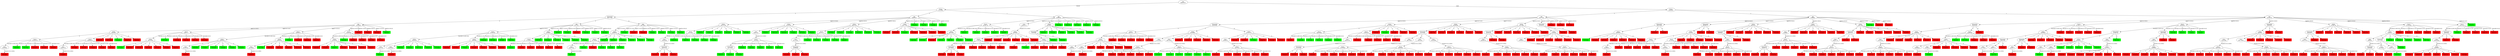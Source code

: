 digraph G{
"Fare\ne290cfdb" -> "Prediction: 0\nb9d1fdd5" [label="Fare[0.0-512.3292]"];
"Prediction: 0\nb9d1fdd5" [shape=box, style=filled, color=red];
"Parch\n810b2b79" -> "Fare\ne290cfdb" [label="Parch[0.0-4.9E-324]"];
"Parch\n810b2b79" -> "Prediction: 1\na3e0282b" [label="Parch[1.0-1.0]"];
"Prediction: 1\na3e0282b" [shape=box, style=filled, color=green];
"Parch\n810b2b79" -> "Prediction: 1\nd2a170ad" [label="Parch[2.0-2.0]"];
"Prediction: 1\nd2a170ad" [shape=box, style=filled, color=green];
"Parch\n810b2b79" -> "Prediction: 0\n84826570" [label="Parch[4.0-5.0]"];
"Prediction: 0\n84826570" [shape=box, style=filled, color=red];
"Parch\n810b2b79" -> "Prediction: 0\ne6a5095e" [label="Parch[3.0-3.0]"];
"Prediction: 0\ne6a5095e" [shape=box, style=filled, color=red];
"Parch\n810b2b79" -> "Prediction: 0\n4410f223" [label="Parch[6.0-6.0]"];
"Prediction: 0\n4410f223" [shape=box, style=filled, color=red];
"Fare\n9ab0e7ed" -> "Prediction: 0\n91ab8871" [label="Fare[0.0-512.3292]"];
"Prediction: 0\n91ab8871" [shape=box, style=filled, color=red];
"Parch\ndd498b26" -> "Fare\n9ab0e7ed" [label="Parch[0.0-4.9E-324]"];
"Parch\ndd498b26" -> "Prediction: 0\n6677fe85" [label="Parch[1.0-1.0]"];
"Prediction: 0\n6677fe85" [shape=box, style=filled, color=red];
"Parch\ndd498b26" -> "Prediction: 0\n1eb1476f" [label="Parch[2.0-2.0]"];
"Prediction: 0\n1eb1476f" [shape=box, style=filled, color=red];
"Parch\ndd498b26" -> "Prediction: 0\nb74dbb22" [label="Parch[4.0-5.0]"];
"Prediction: 0\nb74dbb22" [shape=box, style=filled, color=red];
"Parch\ndd498b26" -> "Prediction: 0\n370e26f5" [label="Parch[3.0-3.0]"];
"Prediction: 0\n370e26f5" [shape=box, style=filled, color=red];
"Parch\ndd498b26" -> "Prediction: 0\n2f471ce3" [label="Parch[6.0-6.0]"];
"Prediction: 0\n2f471ce3" [shape=box, style=filled, color=red];
"SibSp\nf5fc0561" -> "Parch\n810b2b79" [label="0"];
"SibSp\nf5fc0561" -> "Prediction: 0\n460c312c" [label="3"];
"Prediction: 0\n460c312c" [shape=box, style=filled, color=red];
"SibSp\nf5fc0561" -> "Parch\ndd498b26" [label="1"];
"SibSp\nf5fc0561" -> "Prediction: 0\n45b7a390" [label="2"];
"Prediction: 0\n45b7a390" [shape=box, style=filled, color=red];
"SibSp\nf5fc0561" -> "Prediction: 1\nc689ad36" [label="4"];
"Prediction: 1\nc689ad36" [shape=box, style=filled, color=green];
"SibSp\nf5fc0561" -> "Prediction: 0\nf398d77d" [label="5"];
"Prediction: 0\nf398d77d" [shape=box, style=filled, color=red];
"SibSp\nf5fc0561" -> "Prediction: 0\n10fb1a0f" [label="8"];
"Prediction: 0\n10fb1a0f" [shape=box, style=filled, color=red];
"SibSp\n48e2638d" -> "Prediction: 1\nda756bb3" [label="0"];
"Prediction: 1\nda756bb3" [shape=box, style=filled, color=green];
"SibSp\n48e2638d" -> "Prediction: 0\n09c1026c" [label="3"];
"Prediction: 0\n09c1026c" [shape=box, style=filled, color=red];
"SibSp\n48e2638d" -> "Prediction: 0\n95edea98" [label="1"];
"Prediction: 0\n95edea98" [shape=box, style=filled, color=red];
"SibSp\n48e2638d" -> "Prediction: 0\n9eac166a" [label="2"];
"Prediction: 0\n9eac166a" [shape=box, style=filled, color=red];
"SibSp\n48e2638d" -> "Prediction: 0\nbd751fe1" [label="4"];
"Prediction: 0\nbd751fe1" [shape=box, style=filled, color=red];
"SibSp\n48e2638d" -> "Prediction: 0\nc87edd50" [label="5"];
"Prediction: 0\nc87edd50" [shape=box, style=filled, color=red];
"SibSp\n48e2638d" -> "Prediction: 0\n2d69c0c3" [label="8"];
"Prediction: 0\n2d69c0c3" [shape=box, style=filled, color=red];
"Parch\n6c8fc111" -> "Prediction: 1\nc57c5edc" [label="Parch[0.0-4.9E-324]"];
"Prediction: 1\nc57c5edc" [shape=box, style=filled, color=green];
"Parch\n6c8fc111" -> "SibSp\n48e2638d" [label="Parch[1.0-1.0]"];
"Parch\n6c8fc111" -> "Prediction: 0\nc2e928b8" [label="Parch[2.0-2.0]"];
"Prediction: 0\nc2e928b8" [shape=box, style=filled, color=red];
"Parch\n6c8fc111" -> "Prediction: 0\n75d61e8a" [label="Parch[4.0-5.0]"];
"Prediction: 0\n75d61e8a" [shape=box, style=filled, color=red];
"Parch\n6c8fc111" -> "Prediction: 0\ncde5363a" [label="Parch[3.0-3.0]"];
"Prediction: 0\ncde5363a" [shape=box, style=filled, color=red];
"Parch\n6c8fc111" -> "Prediction: 0\n36a4e46b" [label="Parch[6.0-6.0]"];
"Prediction: 0\n36a4e46b" [shape=box, style=filled, color=red];
"Fare\n48183240" -> "Prediction: 0\n0197b338" [label="Fare[0.0-512.3292]"];
"Prediction: 0\n0197b338" [shape=box, style=filled, color=red];
"SibSp\nd5b803cf" -> "Fare\n48183240" [label="0"];
"SibSp\nd5b803cf" -> "Prediction: 1\n84824d29" [label="3"];
"Prediction: 1\n84824d29" [shape=box, style=filled, color=green];
"SibSp\nd5b803cf" -> "Prediction: 1\n11c8c937" [label="1"];
"Prediction: 1\n11c8c937" [shape=box, style=filled, color=green];
"SibSp\nd5b803cf" -> "Prediction: 1\n0f1d3e0b" [label="2"];
"Prediction: 1\n0f1d3e0b" [shape=box, style=filled, color=green];
"SibSp\nd5b803cf" -> "Prediction: 1\n2a3b6ddc" [label="4"];
"Prediction: 1\n2a3b6ddc" [shape=box, style=filled, color=green];
"SibSp\nd5b803cf" -> "Prediction: 1\n70380fdd" [label="5"];
"Prediction: 1\n70380fdd" [shape=box, style=filled, color=green];
"SibSp\nd5b803cf" -> "Prediction: 1\nf233d67b" [label="8"];
"Prediction: 1\nf233d67b" [shape=box, style=filled, color=green];
"Fare\nab55d8ee" -> "Prediction: 0\n3e89d13e" [label="Fare[0.0-512.3292]"];
"Prediction: 0\n3e89d13e" [shape=box, style=filled, color=red];
"SibSp\nec66ecbb" -> "Prediction: 1\n5bc1c39b" [label="0"];
"Prediction: 1\n5bc1c39b" [shape=box, style=filled, color=green];
"SibSp\nec66ecbb" -> "Prediction: 0\n1b9f14ee" [label="3"];
"Prediction: 0\n1b9f14ee" [shape=box, style=filled, color=red];
"SibSp\nec66ecbb" -> "Fare\nab55d8ee" [label="1"];
"SibSp\nec66ecbb" -> "Prediction: 0\nb66a12e9" [label="2"];
"Prediction: 0\nb66a12e9" [shape=box, style=filled, color=red];
"SibSp\nec66ecbb" -> "Prediction: 0\nab9d8637" [label="4"];
"Prediction: 0\nab9d8637" [shape=box, style=filled, color=red];
"SibSp\nec66ecbb" -> "Prediction: 0\n2551374f" [label="5"];
"Prediction: 0\n2551374f" [shape=box, style=filled, color=red];
"SibSp\nec66ecbb" -> "Prediction: 0\nfd37be3a" [label="8"];
"Prediction: 0\nfd37be3a" [shape=box, style=filled, color=red];
"Parch\n2bf3091d" -> "SibSp\nd5b803cf" [label="Parch[0.0-4.9E-324]"];
"Parch\n2bf3091d" -> "SibSp\nec66ecbb" [label="Parch[1.0-1.0]"];
"Parch\n2bf3091d" -> "Prediction: 1\n4c7fbfb9" [label="Parch[2.0-2.0]"];
"Prediction: 1\n4c7fbfb9" [shape=box, style=filled, color=green];
"Parch\n2bf3091d" -> "Prediction: 0\n213664ef" [label="Parch[4.0-5.0]"];
"Prediction: 0\n213664ef" [shape=box, style=filled, color=red];
"Parch\n2bf3091d" -> "Prediction: 0\nbd041c0e" [label="Parch[3.0-3.0]"];
"Prediction: 0\nbd041c0e" [shape=box, style=filled, color=red];
"Parch\n2bf3091d" -> "Prediction: 0\n3b4dc7dc" [label="Parch[6.0-6.0]"];
"Prediction: 0\n3b4dc7dc" [shape=box, style=filled, color=red];
"SibSp\n65cb0cf9" -> "Prediction: 0\ncedbce32" [label="0"];
"Prediction: 0\ncedbce32" [shape=box, style=filled, color=red];
"SibSp\n65cb0cf9" -> "Prediction: 0\n3226d682" [label="3"];
"Prediction: 0\n3226d682" [shape=box, style=filled, color=red];
"SibSp\n65cb0cf9" -> "Prediction: 1\na6dd0576" [label="1"];
"Prediction: 1\na6dd0576" [shape=box, style=filled, color=green];
"SibSp\n65cb0cf9" -> "Prediction: 0\na0c21458" [label="2"];
"Prediction: 0\na0c21458" [shape=box, style=filled, color=red];
"SibSp\n65cb0cf9" -> "Prediction: 0\n64e7c0f4" [label="4"];
"Prediction: 0\n64e7c0f4" [shape=box, style=filled, color=red];
"SibSp\n65cb0cf9" -> "Prediction: 0\n8e6f232a" [label="5"];
"Prediction: 0\n8e6f232a" [shape=box, style=filled, color=red];
"SibSp\n65cb0cf9" -> "Prediction: 0\nce35a517" [label="8"];
"Prediction: 0\nce35a517" [shape=box, style=filled, color=red];
"Parch\n19461099" -> "SibSp\n65cb0cf9" [label="Parch[0.0-4.9E-324]"];
"Parch\n19461099" -> "Prediction: 1\nd3c094bf" [label="Parch[1.0-1.0]"];
"Prediction: 1\nd3c094bf" [shape=box, style=filled, color=green];
"Parch\n19461099" -> "Prediction: 0\na8df64f8" [label="Parch[2.0-2.0]"];
"Prediction: 0\na8df64f8" [shape=box, style=filled, color=red];
"Parch\n19461099" -> "Prediction: 0\n1a74b62c" [label="Parch[4.0-5.0]"];
"Prediction: 0\n1a74b62c" [shape=box, style=filled, color=red];
"Parch\n19461099" -> "Prediction: 0\naba218b5" [label="Parch[3.0-3.0]"];
"Prediction: 0\naba218b5" [shape=box, style=filled, color=red];
"Parch\n19461099" -> "Prediction: 0\n7101bcc8" [label="Parch[6.0-6.0]"];
"Prediction: 0\n7101bcc8" [shape=box, style=filled, color=red];
"Age\n1a2ebafd" -> "SibSp\nf5fc0561" [label="Age[15.0-26.0]"];
"Age\n1a2ebafd" -> "Parch\n6c8fc111" [label="Age[0.42-14.0]"];
"Age\n1a2ebafd" -> "Parch\n2bf3091d" [label="Age[27.0-33.0]"];
"Age\n1a2ebafd" -> "Parch\n19461099" [label="Age[34.0-40.0]"];
"Age\n1a2ebafd" -> "Prediction: 0\naefdebf1" [label="Age[40.5-46.0]"];
"Prediction: 0\naefdebf1" [shape=box, style=filled, color=red];
"Age\n1a2ebafd" -> "Prediction: 0\ncf766490" [label="Age[64.0-80.0]"];
"Prediction: 0\ncf766490" [shape=box, style=filled, color=red];
"Age\n1a2ebafd" -> "Prediction: 0\n6b2c02b7" [label="Age[47.0-53.0]"];
"Prediction: 0\n6b2c02b7" [shape=box, style=filled, color=red];
"Age\n1a2ebafd" -> "Prediction: 1\n7df3ee50" [label="Age[54.0-63.0]"];
"Prediction: 1\n7df3ee50" [shape=box, style=filled, color=green];
"Fare\nce4cc33f" -> "Prediction: 1\n2a93c85e" [label="Fare[0.0-512.3292]"];
"Prediction: 1\n2a93c85e" [shape=box, style=filled, color=green];
"Fare\n3a5d4b4d" -> "Prediction: 0\n66cd5635" [label="Fare[0.0-512.3292]"];
"Prediction: 0\n66cd5635" [shape=box, style=filled, color=red];
"SibSp\n20e8e4e2" -> "Fare\nce4cc33f" [label="0"];
"SibSp\n20e8e4e2" -> "Prediction: 1\nd8d732c9" [label="3"];
"Prediction: 1\nd8d732c9" [shape=box, style=filled, color=green];
"SibSp\n20e8e4e2" -> "Fare\n3a5d4b4d" [label="1"];
"SibSp\n20e8e4e2" -> "Prediction: 1\n0a8eb619" [label="2"];
"Prediction: 1\n0a8eb619" [shape=box, style=filled, color=green];
"SibSp\n20e8e4e2" -> "Prediction: 1\n33e7c1c3" [label="4"];
"Prediction: 1\n33e7c1c3" [shape=box, style=filled, color=green];
"SibSp\n20e8e4e2" -> "Prediction: 1\nc468d525" [label="5"];
"Prediction: 1\nc468d525" [shape=box, style=filled, color=green];
"SibSp\n20e8e4e2" -> "Prediction: 1\n6155d3b0" [label="8"];
"Prediction: 1\n6155d3b0" [shape=box, style=filled, color=green];
"SibSp\n1f9ebe66" -> "Prediction: 0\n144d1c66" [label="0"];
"Prediction: 0\n144d1c66" [shape=box, style=filled, color=red];
"SibSp\n1f9ebe66" -> "Prediction: 0\ne5276e34" [label="3"];
"Prediction: 0\ne5276e34" [shape=box, style=filled, color=red];
"SibSp\n1f9ebe66" -> "Prediction: 1\nf7fd6afb" [label="1"];
"Prediction: 1\nf7fd6afb" [shape=box, style=filled, color=green];
"SibSp\n1f9ebe66" -> "Prediction: 0\ne45ed092" [label="2"];
"Prediction: 0\ne45ed092" [shape=box, style=filled, color=red];
"SibSp\n1f9ebe66" -> "Prediction: 0\n72de4aa7" [label="4"];
"Prediction: 0\n72de4aa7" [shape=box, style=filled, color=red];
"SibSp\n1f9ebe66" -> "Prediction: 0\n91c82482" [label="5"];
"Prediction: 0\n91c82482" [shape=box, style=filled, color=red];
"SibSp\n1f9ebe66" -> "Prediction: 0\n8298506c" [label="8"];
"Prediction: 0\n8298506c" [shape=box, style=filled, color=red];
"Parch\n97902561" -> "SibSp\n20e8e4e2" [label="Parch[0.0-4.9E-324]"];
"Parch\n97902561" -> "SibSp\n1f9ebe66" [label="Parch[1.0-1.0]"];
"Parch\n97902561" -> "Prediction: 1\n01880a66" [label="Parch[2.0-2.0]"];
"Prediction: 1\n01880a66" [shape=box, style=filled, color=green];
"Parch\n97902561" -> "Prediction: 1\nddc7eb03" [label="Parch[4.0-5.0]"];
"Prediction: 1\nddc7eb03" [shape=box, style=filled, color=green];
"Parch\n97902561" -> "Prediction: 1\n3b78f84c" [label="Parch[3.0-3.0]"];
"Prediction: 1\n3b78f84c" [shape=box, style=filled, color=green];
"Parch\n97902561" -> "Prediction: 1\na0807e9f" [label="Parch[6.0-6.0]"];
"Prediction: 1\na0807e9f" [shape=box, style=filled, color=green];
"Parch\n07c4907a" -> "Prediction: 1\n25d8bd26" [label="Parch[0.0-4.9E-324]"];
"Prediction: 1\n25d8bd26" [shape=box, style=filled, color=green];
"Parch\n07c4907a" -> "Prediction: 0\n87ad7344" [label="Parch[1.0-1.0]"];
"Prediction: 0\n87ad7344" [shape=box, style=filled, color=red];
"Parch\n07c4907a" -> "Prediction: 0\n5eb97d5e" [label="Parch[2.0-2.0]"];
"Prediction: 0\n5eb97d5e" [shape=box, style=filled, color=red];
"Parch\n07c4907a" -> "Prediction: 0\n8302b42f" [label="Parch[4.0-5.0]"];
"Prediction: 0\n8302b42f" [shape=box, style=filled, color=red];
"Parch\n07c4907a" -> "Prediction: 0\n85de15c1" [label="Parch[3.0-3.0]"];
"Prediction: 0\n85de15c1" [shape=box, style=filled, color=red];
"Parch\n07c4907a" -> "Prediction: 0\n2db05e7c" [label="Parch[6.0-6.0]"];
"Prediction: 0\n2db05e7c" [shape=box, style=filled, color=red];
"SibSp\n3c0f69a2" -> "Prediction: 1\nf3dc2927" [label="0"];
"Prediction: 1\nf3dc2927" [shape=box, style=filled, color=green];
"SibSp\n3c0f69a2" -> "Prediction: 1\n855d6bd5" [label="3"];
"Prediction: 1\n855d6bd5" [shape=box, style=filled, color=green];
"SibSp\n3c0f69a2" -> "Parch\n07c4907a" [label="1"];
"SibSp\n3c0f69a2" -> "Prediction: 1\na98168f3" [label="2"];
"Prediction: 1\na98168f3" [shape=box, style=filled, color=green];
"SibSp\n3c0f69a2" -> "Prediction: 1\nf748e8ae" [label="4"];
"Prediction: 1\nf748e8ae" [shape=box, style=filled, color=green];
"SibSp\n3c0f69a2" -> "Prediction: 1\naa5aac86" [label="5"];
"Prediction: 1\naa5aac86" [shape=box, style=filled, color=green];
"SibSp\n3c0f69a2" -> "Prediction: 1\n10dacd8e" [label="8"];
"Prediction: 1\n10dacd8e" [shape=box, style=filled, color=green];
"Age\nffc7c81f" -> "Parch\n97902561" [label="Age[15.0-26.0]"];
"Age\nffc7c81f" -> "SibSp\n3c0f69a2" [label="Age[0.42-14.0]"];
"Age\nffc7c81f" -> "Prediction: 1\na9f1f01f" [label="Age[27.0-33.0]"];
"Prediction: 1\na9f1f01f" [shape=box, style=filled, color=green];
"Age\nffc7c81f" -> "Prediction: 1\n7bcee8ed" [label="Age[34.0-40.0]"];
"Prediction: 1\n7bcee8ed" [shape=box, style=filled, color=green];
"Age\nffc7c81f" -> "Prediction: 0\ndd4e50a0" [label="Age[40.5-46.0]"];
"Prediction: 0\ndd4e50a0" [shape=box, style=filled, color=red];
"Age\nffc7c81f" -> "Prediction: 1\n5c05cea9" [label="Age[64.0-80.0]"];
"Prediction: 1\n5c05cea9" [shape=box, style=filled, color=green];
"Age\nffc7c81f" -> "Prediction: 1\n01bfec57" [label="Age[47.0-53.0]"];
"Prediction: 1\n01bfec57" [shape=box, style=filled, color=green];
"Age\nffc7c81f" -> "Prediction: 1\n58dc38a6" [label="Age[54.0-63.0]"];
"Prediction: 1\n58dc38a6" [shape=box, style=filled, color=green];
"Fare\n6e507ea0" -> "Prediction: 1\nb5b07e71" [label="Fare[0.0-512.3292]"];
"Prediction: 1\nb5b07e71" [shape=box, style=filled, color=green];
"Parch\n16738b6e" -> "Fare\n6e507ea0" [label="Parch[0.0-4.9E-324]"];
"Parch\n16738b6e" -> "Prediction: 1\nadf5c439" [label="Parch[1.0-1.0]"];
"Prediction: 1\nadf5c439" [shape=box, style=filled, color=green];
"Parch\n16738b6e" -> "Prediction: 0\n1b7f5dc6" [label="Parch[2.0-2.0]"];
"Prediction: 0\n1b7f5dc6" [shape=box, style=filled, color=red];
"Parch\n16738b6e" -> "Prediction: 1\ne3f30386" [label="Parch[4.0-5.0]"];
"Prediction: 1\ne3f30386" [shape=box, style=filled, color=green];
"Parch\n16738b6e" -> "Prediction: 1\n8cecdbe2" [label="Parch[3.0-3.0]"];
"Prediction: 1\n8cecdbe2" [shape=box, style=filled, color=green];
"Parch\n16738b6e" -> "Prediction: 1\n32174713" [label="Parch[6.0-6.0]"];
"Prediction: 1\n32174713" [shape=box, style=filled, color=green];
"SibSp\nbd969c32" -> "Parch\n16738b6e" [label="0"];
"SibSp\nbd969c32" -> "Prediction: 1\nab2a0555" [label="3"];
"Prediction: 1\nab2a0555" [shape=box, style=filled, color=green];
"SibSp\nbd969c32" -> "Prediction: 1\ndf6782ae" [label="1"];
"Prediction: 1\ndf6782ae" [shape=box, style=filled, color=green];
"SibSp\nbd969c32" -> "Prediction: 1\nc31b652d" [label="2"];
"Prediction: 1\nc31b652d" [shape=box, style=filled, color=green];
"SibSp\nbd969c32" -> "Prediction: 1\nedc8a7f4" [label="4"];
"Prediction: 1\nedc8a7f4" [shape=box, style=filled, color=green];
"SibSp\nbd969c32" -> "Prediction: 1\n7cfee261" [label="5"];
"Prediction: 1\n7cfee261" [shape=box, style=filled, color=green];
"SibSp\nbd969c32" -> "Prediction: 1\ne9c0a8b0" [label="8"];
"Prediction: 1\ne9c0a8b0" [shape=box, style=filled, color=green];
"Age\n9ef76da4" -> "SibSp\nbd969c32" [label="Age[15.0-26.0]"];
"Age\n9ef76da4" -> "Prediction: 1\n2107ba86" [label="Age[0.42-14.0]"];
"Prediction: 1\n2107ba86" [shape=box, style=filled, color=green];
"Age\n9ef76da4" -> "Prediction: 0\n10a54070" [label="Age[27.0-33.0]"];
"Prediction: 0\n10a54070" [shape=box, style=filled, color=red];
"Age\n9ef76da4" -> "Prediction: 0\ne998b892" [label="Age[34.0-40.0]"];
"Prediction: 0\ne998b892" [shape=box, style=filled, color=red];
"Age\n9ef76da4" -> "Prediction: 1\n66ddbfef" [label="Age[40.5-46.0]"];
"Prediction: 1\n66ddbfef" [shape=box, style=filled, color=green];
"Age\n9ef76da4" -> "Prediction: 1\n64246b8e" [label="Age[64.0-80.0]"];
"Prediction: 1\n64246b8e" [shape=box, style=filled, color=green];
"Age\n9ef76da4" -> "Prediction: 1\n2e7c316b" [label="Age[47.0-53.0]"];
"Prediction: 1\n2e7c316b" [shape=box, style=filled, color=green];
"Age\n9ef76da4" -> "Prediction: 1\n935212c5" [label="Age[54.0-63.0]"];
"Prediction: 1\n935212c5" [shape=box, style=filled, color=green];
"Embarked\n89217363" -> "Age\n1a2ebafd" [label="S"];
"Embarked\n89217363" -> "Age\nffc7c81f" [label="C"];
"Embarked\n89217363" -> "Age\n9ef76da4" [label="Q"];
"Embarked\na6c0122e" -> "Prediction: 0\nf0a343dc" [label="S"];
"Prediction: 0\nf0a343dc" [shape=box, style=filled, color=red];
"Embarked\na6c0122e" -> "Prediction: 0\na2dac6c9" [label="C"];
"Prediction: 0\na2dac6c9" [shape=box, style=filled, color=red];
"Embarked\na6c0122e" -> "Prediction: 0\nf5990330" [label="Q"];
"Prediction: 0\nf5990330" [shape=box, style=filled, color=red];
"Fare\n70ed3806" -> "Embarked\na6c0122e" [label="Fare[0.0-512.3292]"];
"Parch\nb441a0b1" -> "Prediction: 1\n81451b7d" [label="Parch[0.0-4.9E-324]"];
"Prediction: 1\n81451b7d" [shape=box, style=filled, color=green];
"Parch\nb441a0b1" -> "Fare\n70ed3806" [label="Parch[1.0-1.0]"];
"Parch\nb441a0b1" -> "Prediction: 1\ned9651c9" [label="Parch[2.0-2.0]"];
"Prediction: 1\ned9651c9" [shape=box, style=filled, color=green];
"Parch\nb441a0b1" -> "Prediction: 1\ne20d1648" [label="Parch[4.0-5.0]"];
"Prediction: 1\ne20d1648" [shape=box, style=filled, color=green];
"Parch\nb441a0b1" -> "Prediction: 1\n927ce36d" [label="Parch[3.0-3.0]"];
"Prediction: 1\n927ce36d" [shape=box, style=filled, color=green];
"Parch\nb441a0b1" -> "Prediction: 1\nc434bafb" [label="Parch[6.0-6.0]"];
"Prediction: 1\nc434bafb" [shape=box, style=filled, color=green];
"SibSp\na8232768" -> "Prediction: 1\n63523c1f" [label="0"];
"Prediction: 1\n63523c1f" [shape=box, style=filled, color=green];
"SibSp\na8232768" -> "Prediction: 1\n02cffa1a" [label="3"];
"Prediction: 1\n02cffa1a" [shape=box, style=filled, color=green];
"SibSp\na8232768" -> "Parch\nb441a0b1" [label="1"];
"SibSp\na8232768" -> "Prediction: 1\n20fe8f7f" [label="2"];
"Prediction: 1\n20fe8f7f" [shape=box, style=filled, color=green];
"SibSp\na8232768" -> "Prediction: 1\n4982a66e" [label="4"];
"Prediction: 1\n4982a66e" [shape=box, style=filled, color=green];
"SibSp\na8232768" -> "Prediction: 1\ncd33864c" [label="5"];
"Prediction: 1\ncd33864c" [shape=box, style=filled, color=green];
"SibSp\na8232768" -> "Prediction: 1\na98180bc" [label="8"];
"Prediction: 1\na98180bc" [shape=box, style=filled, color=green];
"Embarked\nfa112e30" -> "Prediction: 1\n0926a27d" [label="S"];
"Prediction: 1\n0926a27d" [shape=box, style=filled, color=green];
"Embarked\nfa112e30" -> "Prediction: 1\n9a8ad240" [label="C"];
"Prediction: 1\n9a8ad240" [shape=box, style=filled, color=green];
"Embarked\nfa112e30" -> "Prediction: 1\n7449c8e8" [label="Q"];
"Prediction: 1\n7449c8e8" [shape=box, style=filled, color=green];
"Parch\n7facab39" -> "Embarked\nfa112e30" [label="Parch[0.0-4.9E-324]"];
"Parch\n7facab39" -> "Prediction: 1\necd3a53a" [label="Parch[1.0-1.0]"];
"Prediction: 1\necd3a53a" [shape=box, style=filled, color=green];
"Parch\n7facab39" -> "Prediction: 1\n10647e26" [label="Parch[2.0-2.0]"];
"Prediction: 1\n10647e26" [shape=box, style=filled, color=green];
"Parch\n7facab39" -> "Prediction: 1\n1982ec71" [label="Parch[4.0-5.0]"];
"Prediction: 1\n1982ec71" [shape=box, style=filled, color=green];
"Parch\n7facab39" -> "Prediction: 1\nf40a8755" [label="Parch[3.0-3.0]"];
"Prediction: 1\nf40a8755" [shape=box, style=filled, color=green];
"Parch\n7facab39" -> "Prediction: 1\n6f0302e6" [label="Parch[6.0-6.0]"];
"Prediction: 1\n6f0302e6" [shape=box, style=filled, color=green];
"Fare\n3885c20c" -> "Parch\n7facab39" [label="Fare[0.0-512.3292]"];
"SibSp\n5c353345" -> "Fare\n3885c20c" [label="0"];
"SibSp\n5c353345" -> "Prediction: 1\nf4cd33ca" [label="3"];
"Prediction: 1\nf4cd33ca" [shape=box, style=filled, color=green];
"SibSp\n5c353345" -> "Prediction: 1\n0567a1df" [label="1"];
"Prediction: 1\n0567a1df" [shape=box, style=filled, color=green];
"SibSp\n5c353345" -> "Prediction: 1\nf3853506" [label="2"];
"Prediction: 1\nf3853506" [shape=box, style=filled, color=green];
"SibSp\n5c353345" -> "Prediction: 1\n0734bbce" [label="4"];
"Prediction: 1\n0734bbce" [shape=box, style=filled, color=green];
"SibSp\n5c353345" -> "Prediction: 1\nbb720416" [label="5"];
"Prediction: 1\nbb720416" [shape=box, style=filled, color=green];
"SibSp\n5c353345" -> "Prediction: 1\n379b5d24" [label="8"];
"Prediction: 1\n379b5d24" [shape=box, style=filled, color=green];
"Embarked\ne1996da0" -> "Prediction: 0\n624a458d" [label="S"];
"Prediction: 0\n624a458d" [shape=box, style=filled, color=red];
"Embarked\ne1996da0" -> "Prediction: 0\nc49ede7a" [label="C"];
"Prediction: 0\nc49ede7a" [shape=box, style=filled, color=red];
"Embarked\ne1996da0" -> "Prediction: 0\n628e1e98" [label="Q"];
"Prediction: 0\n628e1e98" [shape=box, style=filled, color=red];
"Fare\n81cc5e55" -> "Embarked\ne1996da0" [label="Fare[0.0-512.3292]"];
"Parch\n36274c71" -> "Fare\n81cc5e55" [label="Parch[0.0-4.9E-324]"];
"Parch\n36274c71" -> "Prediction: 1\nd1fe81e9" [label="Parch[1.0-1.0]"];
"Prediction: 1\nd1fe81e9" [shape=box, style=filled, color=green];
"Parch\n36274c71" -> "Prediction: 1\n0782163c" [label="Parch[2.0-2.0]"];
"Prediction: 1\n0782163c" [shape=box, style=filled, color=green];
"Parch\n36274c71" -> "Prediction: 1\ne1835fc5" [label="Parch[4.0-5.0]"];
"Prediction: 1\ne1835fc5" [shape=box, style=filled, color=green];
"Parch\n36274c71" -> "Prediction: 1\ne4047859" [label="Parch[3.0-3.0]"];
"Prediction: 1\ne4047859" [shape=box, style=filled, color=green];
"Parch\n36274c71" -> "Prediction: 1\n0f80ef37" [label="Parch[6.0-6.0]"];
"Prediction: 1\n0f80ef37" [shape=box, style=filled, color=green];
"SibSp\naf0a57e8" -> "Prediction: 1\nb7779ecf" [label="0"];
"Prediction: 1\nb7779ecf" [shape=box, style=filled, color=green];
"SibSp\naf0a57e8" -> "Prediction: 1\n12106432" [label="3"];
"Prediction: 1\n12106432" [shape=box, style=filled, color=green];
"SibSp\naf0a57e8" -> "Parch\n36274c71" [label="1"];
"SibSp\naf0a57e8" -> "Prediction: 1\nca4d50f9" [label="2"];
"Prediction: 1\nca4d50f9" [shape=box, style=filled, color=green];
"SibSp\naf0a57e8" -> "Prediction: 1\n1e33a618" [label="4"];
"Prediction: 1\n1e33a618" [shape=box, style=filled, color=green];
"SibSp\naf0a57e8" -> "Prediction: 1\n8904b936" [label="5"];
"Prediction: 1\n8904b936" [shape=box, style=filled, color=green];
"SibSp\naf0a57e8" -> "Prediction: 1\n47ae28a6" [label="8"];
"Prediction: 1\n47ae28a6" [shape=box, style=filled, color=green];
"SibSp\n9e271dce" -> "Prediction: 0\na1b2ab47" [label="0"];
"Prediction: 0\na1b2ab47" [shape=box, style=filled, color=red];
"SibSp\n9e271dce" -> "Prediction: 0\n6972328d" [label="3"];
"Prediction: 0\n6972328d" [shape=box, style=filled, color=red];
"SibSp\n9e271dce" -> "Prediction: 1\n02a8b68b" [label="1"];
"Prediction: 1\n02a8b68b" [shape=box, style=filled, color=green];
"SibSp\n9e271dce" -> "Prediction: 0\n3767f899" [label="2"];
"Prediction: 0\n3767f899" [shape=box, style=filled, color=red];
"SibSp\n9e271dce" -> "Prediction: 0\n5fbe5b6d" [label="4"];
"Prediction: 0\n5fbe5b6d" [shape=box, style=filled, color=red];
"SibSp\n9e271dce" -> "Prediction: 0\n5799349d" [label="5"];
"Prediction: 0\n5799349d" [shape=box, style=filled, color=red];
"SibSp\n9e271dce" -> "Prediction: 0\n01324097" [label="8"];
"Prediction: 0\n01324097" [shape=box, style=filled, color=red];
"Age\n64bb35a7" -> "SibSp\na8232768" [label="Age[15.0-26.0]"];
"Age\n64bb35a7" -> "Prediction: 1\n7328253c" [label="Age[0.42-14.0]"];
"Prediction: 1\n7328253c" [shape=box, style=filled, color=green];
"Age\n64bb35a7" -> "Prediction: 1\n716e07f2" [label="Age[27.0-33.0]"];
"Prediction: 1\n716e07f2" [shape=box, style=filled, color=green];
"Age\n64bb35a7" -> "SibSp\n5c353345" [label="Age[34.0-40.0]"];
"Age\n64bb35a7" -> "SibSp\naf0a57e8" [label="Age[40.5-46.0]"];
"Age\n64bb35a7" -> "Prediction: 1\na7e8cbfb" [label="Age[64.0-80.0]"];
"Prediction: 1\na7e8cbfb" [shape=box, style=filled, color=green];
"Age\n64bb35a7" -> "Prediction: 1\n6c493e81" [label="Age[47.0-53.0]"];
"Prediction: 1\n6c493e81" [shape=box, style=filled, color=green];
"Age\n64bb35a7" -> "SibSp\n9e271dce" [label="Age[54.0-63.0]"];
"SibSp\nd8014f30" -> "Prediction: 1\n3aa516f5" [label="0"];
"Prediction: 1\n3aa516f5" [shape=box, style=filled, color=green];
"SibSp\nd8014f30" -> "Prediction: 1\ndc7320f0" [label="3"];
"Prediction: 1\ndc7320f0" [shape=box, style=filled, color=green];
"SibSp\nd8014f30" -> "Prediction: 0\ne356cafd" [label="1"];
"Prediction: 0\ne356cafd" [shape=box, style=filled, color=red];
"SibSp\nd8014f30" -> "Prediction: 1\n2f419106" [label="2"];
"Prediction: 1\n2f419106" [shape=box, style=filled, color=green];
"SibSp\nd8014f30" -> "Prediction: 1\nb6f87862" [label="4"];
"Prediction: 1\nb6f87862" [shape=box, style=filled, color=green];
"SibSp\nd8014f30" -> "Prediction: 1\n3dc85f62" [label="5"];
"Prediction: 1\n3dc85f62" [shape=box, style=filled, color=green];
"SibSp\nd8014f30" -> "Prediction: 1\n9a986d65" [label="8"];
"Prediction: 1\n9a986d65" [shape=box, style=filled, color=green];
"Parch\ne4c667c9" -> "Prediction: 1\n92fce1e3" [label="Parch[0.0-4.9E-324]"];
"Prediction: 1\n92fce1e3" [shape=box, style=filled, color=green];
"Parch\ne4c667c9" -> "Prediction: 1\n500d2d55" [label="Parch[1.0-1.0]"];
"Prediction: 1\n500d2d55" [shape=box, style=filled, color=green];
"Parch\ne4c667c9" -> "SibSp\nd8014f30" [label="Parch[2.0-2.0]"];
"Parch\ne4c667c9" -> "Prediction: 1\n6283a650" [label="Parch[4.0-5.0]"];
"Prediction: 1\n6283a650" [shape=box, style=filled, color=green];
"Parch\ne4c667c9" -> "Prediction: 1\n8bd6b412" [label="Parch[3.0-3.0]"];
"Prediction: 1\n8bd6b412" [shape=box, style=filled, color=green];
"Parch\ne4c667c9" -> "Prediction: 1\n2dc835b1" [label="Parch[6.0-6.0]"];
"Prediction: 1\n2dc835b1" [shape=box, style=filled, color=green];
"Embarked\n637c9942" -> "Prediction: 0\n8d7c3b8b" [label="S"];
"Prediction: 0\n8d7c3b8b" [shape=box, style=filled, color=red];
"Embarked\n637c9942" -> "Prediction: 0\nfe8d3ddc" [label="C"];
"Prediction: 0\nfe8d3ddc" [shape=box, style=filled, color=red];
"Embarked\n637c9942" -> "Prediction: 0\n10c499dd" [label="Q"];
"Prediction: 0\n10c499dd" [shape=box, style=filled, color=red];
"Parch\n1733b2ed" -> "Prediction: 0\n2bb922d0" [label="Parch[0.0-4.9E-324]"];
"Prediction: 0\n2bb922d0" [shape=box, style=filled, color=red];
"Parch\n1733b2ed" -> "Prediction: 0\na9f45c49" [label="Parch[1.0-1.0]"];
"Prediction: 0\na9f45c49" [shape=box, style=filled, color=red];
"Parch\n1733b2ed" -> "Embarked\n637c9942" [label="Parch[2.0-2.0]"];
"Parch\n1733b2ed" -> "Prediction: 0\na738e873" [label="Parch[4.0-5.0]"];
"Prediction: 0\na738e873" [shape=box, style=filled, color=red];
"Parch\n1733b2ed" -> "Prediction: 0\nd5599810" [label="Parch[3.0-3.0]"];
"Prediction: 0\nd5599810" [shape=box, style=filled, color=red];
"Parch\n1733b2ed" -> "Prediction: 0\na2e3c928" [label="Parch[6.0-6.0]"];
"Prediction: 0\na2e3c928" [shape=box, style=filled, color=red];
"SibSp\nab3f3af4" -> "Prediction: 0\n04a2081c" [label="0"];
"Prediction: 0\n04a2081c" [shape=box, style=filled, color=red];
"SibSp\nab3f3af4" -> "Prediction: 0\n0c309f0e" [label="3"];
"Prediction: 0\n0c309f0e" [shape=box, style=filled, color=red];
"SibSp\nab3f3af4" -> "Parch\n1733b2ed" [label="1"];
"SibSp\nab3f3af4" -> "Prediction: 0\n61241560" [label="2"];
"Prediction: 0\n61241560" [shape=box, style=filled, color=red];
"SibSp\nab3f3af4" -> "Prediction: 0\ne2b37f69" [label="4"];
"Prediction: 0\ne2b37f69" [shape=box, style=filled, color=red];
"SibSp\nab3f3af4" -> "Prediction: 0\ndb38c1a8" [label="5"];
"Prediction: 0\ndb38c1a8" [shape=box, style=filled, color=red];
"SibSp\nab3f3af4" -> "Prediction: 0\n5671b859" [label="8"];
"Prediction: 0\n5671b859" [shape=box, style=filled, color=red];
"Fare\n2a4e0575" -> "SibSp\nab3f3af4" [label="Fare[0.0-512.3292]"];
"Parch\nf705d8a8" -> "Prediction: 0\ncde4b43f" [label="Parch[0.0-4.9E-324]"];
"Prediction: 0\ncde4b43f" [shape=box, style=filled, color=red];
"Parch\nf705d8a8" -> "Prediction: 1\nd25c6a9d" [label="Parch[1.0-1.0]"];
"Prediction: 1\nd25c6a9d" [shape=box, style=filled, color=green];
"Parch\nf705d8a8" -> "Prediction: 0\nbbe1c922" [label="Parch[2.0-2.0]"];
"Prediction: 0\nbbe1c922" [shape=box, style=filled, color=red];
"Parch\nf705d8a8" -> "Prediction: 0\n9a161e76" [label="Parch[4.0-5.0]"];
"Prediction: 0\n9a161e76" [shape=box, style=filled, color=red];
"Parch\nf705d8a8" -> "Prediction: 0\n40f3db49" [label="Parch[3.0-3.0]"];
"Prediction: 0\n40f3db49" [shape=box, style=filled, color=red];
"Parch\nf705d8a8" -> "Prediction: 0\n7443d002" [label="Parch[6.0-6.0]"];
"Prediction: 0\n7443d002" [shape=box, style=filled, color=red];
"Embarked\n14042fd9" -> "Prediction: 1\n993f806d" [label="S"];
"Prediction: 1\n993f806d" [shape=box, style=filled, color=green];
"Embarked\n14042fd9" -> "Parch\nf705d8a8" [label="C"];
"Embarked\n14042fd9" -> "Prediction: 1\nd045ed8f" [label="Q"];
"Prediction: 1\nd045ed8f" [shape=box, style=filled, color=green];
"SibSp\ne92df3c7" -> "Embarked\n14042fd9" [label="0"];
"SibSp\ne92df3c7" -> "Prediction: 1\nb6302aa1" [label="3"];
"Prediction: 1\nb6302aa1" [shape=box, style=filled, color=green];
"SibSp\ne92df3c7" -> "Prediction: 1\n7747ecf3" [label="1"];
"Prediction: 1\n7747ecf3" [shape=box, style=filled, color=green];
"SibSp\ne92df3c7" -> "Prediction: 1\n4f93f361" [label="2"];
"Prediction: 1\n4f93f361" [shape=box, style=filled, color=green];
"SibSp\ne92df3c7" -> "Prediction: 1\ne10228fa" [label="4"];
"Prediction: 1\ne10228fa" [shape=box, style=filled, color=green];
"SibSp\ne92df3c7" -> "Prediction: 1\naaa473af" [label="5"];
"Prediction: 1\naaa473af" [shape=box, style=filled, color=green];
"SibSp\ne92df3c7" -> "Prediction: 1\nd5a05eed" [label="8"];
"Prediction: 1\nd5a05eed" [shape=box, style=filled, color=green];
"Age\ned2fb595" -> "Parch\ne4c667c9" [label="Age[15.0-26.0]"];
"Age\ned2fb595" -> "Fare\n2a4e0575" [label="Age[0.42-14.0]"];
"Age\ned2fb595" -> "Prediction: 1\n70402f5d" [label="Age[27.0-33.0]"];
"Prediction: 1\n70402f5d" [shape=box, style=filled, color=green];
"Age\ned2fb595" -> "Prediction: 1\n40f56733" [label="Age[34.0-40.0]"];
"Prediction: 1\n40f56733" [shape=box, style=filled, color=green];
"Age\ned2fb595" -> "Prediction: 1\n9d724eb7" [label="Age[40.5-46.0]"];
"Prediction: 1\n9d724eb7" [shape=box, style=filled, color=green];
"Age\ned2fb595" -> "Prediction: 1\n80490a20" [label="Age[64.0-80.0]"];
"Prediction: 1\n80490a20" [shape=box, style=filled, color=green];
"Age\ned2fb595" -> "SibSp\ne92df3c7" [label="Age[47.0-53.0]"];
"Age\ned2fb595" -> "Prediction: 1\n504e48ff" [label="Age[54.0-63.0]"];
"Prediction: 1\n504e48ff" [shape=box, style=filled, color=green];
"Pclass\n0534ff0b" -> "Embarked\n89217363" [label="3"];
"Pclass\n0534ff0b" -> "Age\n64bb35a7" [label="2"];
"Pclass\n0534ff0b" -> "Age\ned2fb595" [label="1"];
"Fare\nc9b8bf40" -> "Prediction: 0\n9f5b61be" [label="Fare[0.0-512.3292]"];
"Prediction: 0\n9f5b61be" [shape=box, style=filled, color=red];
"Fare\n9abfbc93" -> "Prediction: 0\nd94dc6b7" [label="Fare[0.0-512.3292]"];
"Prediction: 0\nd94dc6b7" [shape=box, style=filled, color=red];
"SibSp\n6e324429" -> "Fare\nc9b8bf40" [label="0"];
"SibSp\n6e324429" -> "Prediction: 0\n9586a601" [label="3"];
"Prediction: 0\n9586a601" [shape=box, style=filled, color=red];
"SibSp\n6e324429" -> "Fare\n9abfbc93" [label="1"];
"SibSp\n6e324429" -> "Prediction: 0\na9396179" [label="2"];
"Prediction: 0\na9396179" [shape=box, style=filled, color=red];
"SibSp\n6e324429" -> "Prediction: 0\n77a6bba4" [label="4"];
"Prediction: 0\n77a6bba4" [shape=box, style=filled, color=red];
"SibSp\n6e324429" -> "Prediction: 0\n05dde7d4" [label="5"];
"Prediction: 0\n05dde7d4" [shape=box, style=filled, color=red];
"SibSp\n6e324429" -> "Prediction: 0\n0a708c8b" [label="8"];
"Prediction: 0\n0a708c8b" [shape=box, style=filled, color=red];
"Parch\n0fbc0c22" -> "SibSp\n6e324429" [label="Parch[0.0-4.9E-324]"];
"Parch\n0fbc0c22" -> "Prediction: 0\n3b934268" [label="Parch[1.0-1.0]"];
"Prediction: 0\n3b934268" [shape=box, style=filled, color=red];
"Parch\n0fbc0c22" -> "Prediction: 0\n09e3e84e" [label="Parch[2.0-2.0]"];
"Prediction: 0\n09e3e84e" [shape=box, style=filled, color=red];
"Parch\n0fbc0c22" -> "Prediction: 0\n7204c874" [label="Parch[4.0-5.0]"];
"Prediction: 0\n7204c874" [shape=box, style=filled, color=red];
"Parch\n0fbc0c22" -> "Prediction: 0\nde3f0511" [label="Parch[3.0-3.0]"];
"Prediction: 0\nde3f0511" [shape=box, style=filled, color=red];
"Parch\n0fbc0c22" -> "Prediction: 0\ne7888c18" [label="Parch[6.0-6.0]"];
"Prediction: 0\ne7888c18" [shape=box, style=filled, color=red];
"Parch\ndba48c39" -> "Prediction: 0\n163ae0fd" [label="Parch[0.0-4.9E-324]"];
"Prediction: 0\n163ae0fd" [shape=box, style=filled, color=red];
"Parch\ndba48c39" -> "Prediction: 0\nad8d0e3b" [label="Parch[1.0-1.0]"];
"Prediction: 0\nad8d0e3b" [shape=box, style=filled, color=red];
"Parch\ndba48c39" -> "Prediction: 0\n9d0cb9d7" [label="Parch[2.0-2.0]"];
"Prediction: 0\n9d0cb9d7" [shape=box, style=filled, color=red];
"Parch\ndba48c39" -> "Prediction: 0\n33692813" [label="Parch[4.0-5.0]"];
"Prediction: 0\n33692813" [shape=box, style=filled, color=red];
"Parch\ndba48c39" -> "Prediction: 0\na964228c" [label="Parch[3.0-3.0]"];
"Prediction: 0\na964228c" [shape=box, style=filled, color=red];
"Parch\ndba48c39" -> "Prediction: 0\nce57aefd" [label="Parch[6.0-6.0]"];
"Prediction: 0\nce57aefd" [shape=box, style=filled, color=red];
"Fare\nfd7d4ba2" -> "Parch\ndba48c39" [label="Fare[0.0-512.3292]"];
"Parch\n2a846d70" -> "Prediction: 1\nb116a4f7" [label="Parch[0.0-4.9E-324]"];
"Prediction: 1\nb116a4f7" [shape=box, style=filled, color=green];
"Parch\n2a846d70" -> "Prediction: 1\ned1acafe" [label="Parch[1.0-1.0]"];
"Prediction: 1\ned1acafe" [shape=box, style=filled, color=green];
"Parch\n2a846d70" -> "Prediction: 1\na6ad77c5" [label="Parch[2.0-2.0]"];
"Prediction: 1\na6ad77c5" [shape=box, style=filled, color=green];
"Parch\n2a846d70" -> "Prediction: 1\na41a9862" [label="Parch[4.0-5.0]"];
"Prediction: 1\na41a9862" [shape=box, style=filled, color=green];
"Parch\n2a846d70" -> "Prediction: 1\n1ede7feb" [label="Parch[3.0-3.0]"];
"Prediction: 1\n1ede7feb" [shape=box, style=filled, color=green];
"Parch\n2a846d70" -> "Prediction: 1\nd62b47af" [label="Parch[6.0-6.0]"];
"Prediction: 1\nd62b47af" [shape=box, style=filled, color=green];
"Fare\n49d79e05" -> "Parch\n2a846d70" [label="Fare[0.0-512.3292]"];
"SibSp\n382d4962" -> "Fare\nfd7d4ba2" [label="0"];
"SibSp\n382d4962" -> "Prediction: 0\n920d0ba1" [label="3"];
"Prediction: 0\n920d0ba1" [shape=box, style=filled, color=red];
"SibSp\n382d4962" -> "Fare\n49d79e05" [label="1"];
"SibSp\n382d4962" -> "Prediction: 0\na85dd41d" [label="2"];
"Prediction: 0\na85dd41d" [shape=box, style=filled, color=red];
"SibSp\n382d4962" -> "Prediction: 0\n94aea908" [label="4"];
"Prediction: 0\n94aea908" [shape=box, style=filled, color=red];
"SibSp\n382d4962" -> "Prediction: 0\n96385081" [label="5"];
"Prediction: 0\n96385081" [shape=box, style=filled, color=red];
"SibSp\n382d4962" -> "Prediction: 0\n9cf7ae79" [label="8"];
"Prediction: 0\n9cf7ae79" [shape=box, style=filled, color=red];
"Parch\nb9a1f4cd" -> "Prediction: 0\nd7070ecd" [label="Parch[0.0-4.9E-324]"];
"Prediction: 0\nd7070ecd" [shape=box, style=filled, color=red];
"Parch\nb9a1f4cd" -> "Prediction: 0\n6697f969" [label="Parch[1.0-1.0]"];
"Prediction: 0\n6697f969" [shape=box, style=filled, color=red];
"Parch\nb9a1f4cd" -> "Prediction: 0\n13f19df3" [label="Parch[2.0-2.0]"];
"Prediction: 0\n13f19df3" [shape=box, style=filled, color=red];
"Parch\nb9a1f4cd" -> "Prediction: 0\ne1e00ec3" [label="Parch[4.0-5.0]"];
"Prediction: 0\ne1e00ec3" [shape=box, style=filled, color=red];
"Parch\nb9a1f4cd" -> "Prediction: 0\n3a6249ed" [label="Parch[3.0-3.0]"];
"Prediction: 0\n3a6249ed" [shape=box, style=filled, color=red];
"Parch\nb9a1f4cd" -> "Prediction: 0\n159afe63" [label="Parch[6.0-6.0]"];
"Prediction: 0\n159afe63" [shape=box, style=filled, color=red];
"Fare\nc2b6eb12" -> "Parch\nb9a1f4cd" [label="Fare[0.0-512.3292]"];
"SibSp\n907d127b" -> "Fare\nc2b6eb12" [label="0"];
"SibSp\n907d127b" -> "Prediction: 0\n3e45dffb" [label="3"];
"Prediction: 0\n3e45dffb" [shape=box, style=filled, color=red];
"SibSp\n907d127b" -> "Prediction: 0\n62e0f59b" [label="1"];
"Prediction: 0\n62e0f59b" [shape=box, style=filled, color=red];
"SibSp\n907d127b" -> "Prediction: 1\nbc129eb0" [label="2"];
"Prediction: 1\nbc129eb0" [shape=box, style=filled, color=green];
"SibSp\n907d127b" -> "Prediction: 0\necd9d778" [label="4"];
"Prediction: 0\necd9d778" [shape=box, style=filled, color=red];
"SibSp\n907d127b" -> "Prediction: 0\n725ac6b6" [label="5"];
"Prediction: 0\n725ac6b6" [shape=box, style=filled, color=red];
"SibSp\n907d127b" -> "Prediction: 0\n41152257" [label="8"];
"Prediction: 0\n41152257" [shape=box, style=filled, color=red];
"Embarked\naa5dc8d0" -> "Parch\n0fbc0c22" [label="S"];
"Embarked\naa5dc8d0" -> "SibSp\n382d4962" [label="C"];
"Embarked\naa5dc8d0" -> "SibSp\n907d127b" [label="Q"];
"Parch\n86b5d686" -> "Prediction: 0\nffbcbb1a" [label="Parch[0.0-4.9E-324]"];
"Prediction: 0\nffbcbb1a" [shape=box, style=filled, color=red];
"Parch\n86b5d686" -> "Prediction: 1\n58c9a286" [label="Parch[1.0-1.0]"];
"Prediction: 1\n58c9a286" [shape=box, style=filled, color=green];
"Parch\n86b5d686" -> "Prediction: 1\n95f26ded" [label="Parch[2.0-2.0]"];
"Prediction: 1\n95f26ded" [shape=box, style=filled, color=green];
"Parch\n86b5d686" -> "Prediction: 1\nd90c8cc5" [label="Parch[4.0-5.0]"];
"Prediction: 1\nd90c8cc5" [shape=box, style=filled, color=green];
"Parch\n86b5d686" -> "Prediction: 1\nb6b98908" [label="Parch[3.0-3.0]"];
"Prediction: 1\nb6b98908" [shape=box, style=filled, color=green];
"Parch\n86b5d686" -> "Prediction: 1\n9c6f20c2" [label="Parch[6.0-6.0]"];
"Prediction: 1\n9c6f20c2" [shape=box, style=filled, color=green];
"Embarked\n07a1536e" -> "Prediction: 0\n7608e974" [label="S"];
"Prediction: 0\n7608e974" [shape=box, style=filled, color=red];
"Embarked\n07a1536e" -> "Prediction: 0\n4ceec32c" [label="C"];
"Prediction: 0\n4ceec32c" [shape=box, style=filled, color=red];
"Embarked\n07a1536e" -> "Prediction: 0\nd9894985" [label="Q"];
"Prediction: 0\nd9894985" [shape=box, style=filled, color=red];
"Fare\nbdd00c95" -> "Embarked\n07a1536e" [label="Fare[0.0-512.3292]"];
"Parch\n10394c00" -> "Prediction: 0\n93797aeb" [label="Parch[0.0-4.9E-324]"];
"Prediction: 0\n93797aeb" [shape=box, style=filled, color=red];
"Parch\n10394c00" -> "Prediction: 0\nb9f85638" [label="Parch[1.0-1.0]"];
"Prediction: 0\nb9f85638" [shape=box, style=filled, color=red];
"Parch\n10394c00" -> "Fare\nbdd00c95" [label="Parch[2.0-2.0]"];
"Parch\n10394c00" -> "Prediction: 0\n15d2c2fa" [label="Parch[4.0-5.0]"];
"Prediction: 0\n15d2c2fa" [shape=box, style=filled, color=red];
"Parch\n10394c00" -> "Prediction: 0\n4e3ff352" [label="Parch[3.0-3.0]"];
"Prediction: 0\n4e3ff352" [shape=box, style=filled, color=red];
"Parch\n10394c00" -> "Prediction: 0\nef91faeb" [label="Parch[6.0-6.0]"];
"Prediction: 0\nef91faeb" [shape=box, style=filled, color=red];
"SibSp\nb072b519" -> "Parch\n86b5d686" [label="0"];
"SibSp\nb072b519" -> "Prediction: 0\n1a4f3549" [label="3"];
"Prediction: 0\n1a4f3549" [shape=box, style=filled, color=red];
"SibSp\nb072b519" -> "Prediction: 1\n3b4c0e68" [label="1"];
"Prediction: 1\n3b4c0e68" [shape=box, style=filled, color=green];
"SibSp\nb072b519" -> "Prediction: 0\nf2873d81" [label="2"];
"Prediction: 0\nf2873d81" [shape=box, style=filled, color=red];
"SibSp\nb072b519" -> "Parch\n10394c00" [label="4"];
"SibSp\nb072b519" -> "Prediction: 0\nf9eb53f8" [label="5"];
"Prediction: 0\nf9eb53f8" [shape=box, style=filled, color=red];
"SibSp\nb072b519" -> "Prediction: 0\nc9be2ded" [label="8"];
"Prediction: 0\nc9be2ded" [shape=box, style=filled, color=red];
"Parch\n253040b4" -> "Prediction: 0\ndda9abbf" [label="Parch[0.0-4.9E-324]"];
"Prediction: 0\ndda9abbf" [shape=box, style=filled, color=red];
"Parch\n253040b4" -> "Prediction: 0\n466ce5cf" [label="Parch[1.0-1.0]"];
"Prediction: 0\n466ce5cf" [shape=box, style=filled, color=red];
"Parch\n253040b4" -> "Prediction: 0\na4e60bd5" [label="Parch[2.0-2.0]"];
"Prediction: 0\na4e60bd5" [shape=box, style=filled, color=red];
"Parch\n253040b4" -> "Prediction: 0\n5d7bc878" [label="Parch[4.0-5.0]"];
"Prediction: 0\n5d7bc878" [shape=box, style=filled, color=red];
"Parch\n253040b4" -> "Prediction: 0\n31625d94" [label="Parch[3.0-3.0]"];
"Prediction: 0\n31625d94" [shape=box, style=filled, color=red];
"Parch\n253040b4" -> "Prediction: 0\n61806b67" [label="Parch[6.0-6.0]"];
"Prediction: 0\n61806b67" [shape=box, style=filled, color=red];
"Fare\na9e76cdf" -> "Parch\n253040b4" [label="Fare[0.0-512.3292]"];
"Parch\n9f49a964" -> "Prediction: 0\nac11a7a4" [label="Parch[0.0-4.9E-324]"];
"Prediction: 0\nac11a7a4" [shape=box, style=filled, color=red];
"Parch\n9f49a964" -> "Prediction: 0\n29cfebd1" [label="Parch[1.0-1.0]"];
"Prediction: 0\n29cfebd1" [shape=box, style=filled, color=red];
"Parch\n9f49a964" -> "Prediction: 0\n48bff065" [label="Parch[2.0-2.0]"];
"Prediction: 0\n48bff065" [shape=box, style=filled, color=red];
"Parch\n9f49a964" -> "Prediction: 0\nfe01a758" [label="Parch[4.0-5.0]"];
"Prediction: 0\nfe01a758" [shape=box, style=filled, color=red];
"Parch\n9f49a964" -> "Prediction: 0\nb934413f" [label="Parch[3.0-3.0]"];
"Prediction: 0\nb934413f" [shape=box, style=filled, color=red];
"Parch\n9f49a964" -> "Prediction: 0\n6f018291" [label="Parch[6.0-6.0]"];
"Prediction: 0\n6f018291" [shape=box, style=filled, color=red];
"Fare\n1f6ce4a4" -> "Parch\n9f49a964" [label="Fare[0.0-512.3292]"];
"Parch\nd28e4450" -> "Prediction: 0\n056eedc6" [label="Parch[0.0-4.9E-324]"];
"Prediction: 0\n056eedc6" [shape=box, style=filled, color=red];
"Parch\nd28e4450" -> "Prediction: 0\nd65f5f7a" [label="Parch[1.0-1.0]"];
"Prediction: 0\nd65f5f7a" [shape=box, style=filled, color=red];
"Parch\nd28e4450" -> "Prediction: 0\nf28f3922" [label="Parch[2.0-2.0]"];
"Prediction: 0\nf28f3922" [shape=box, style=filled, color=red];
"Parch\nd28e4450" -> "Prediction: 0\n97429f9e" [label="Parch[4.0-5.0]"];
"Prediction: 0\n97429f9e" [shape=box, style=filled, color=red];
"Parch\nd28e4450" -> "Prediction: 0\nb3fc73f9" [label="Parch[3.0-3.0]"];
"Prediction: 0\nb3fc73f9" [shape=box, style=filled, color=red];
"Parch\nd28e4450" -> "Prediction: 0\n2e4826a1" [label="Parch[6.0-6.0]"];
"Prediction: 0\n2e4826a1" [shape=box, style=filled, color=red];
"Fare\n765cab06" -> "Parch\nd28e4450" [label="Fare[0.0-512.3292]"];
"Embarked\n3cc224d5" -> "Fare\na9e76cdf" [label="S"];
"Embarked\n3cc224d5" -> "Fare\n1f6ce4a4" [label="C"];
"Embarked\n3cc224d5" -> "Fare\n765cab06" [label="Q"];
"SibSp\ne446d36d" -> "Embarked\n3cc224d5" [label="0"];
"SibSp\ne446d36d" -> "Prediction: 0\nb6f67785" [label="3"];
"Prediction: 0\nb6f67785" [shape=box, style=filled, color=red];
"SibSp\ne446d36d" -> "Prediction: 0\n8a474aac" [label="1"];
"Prediction: 0\n8a474aac" [shape=box, style=filled, color=red];
"SibSp\ne446d36d" -> "Prediction: 0\nb8296ac7" [label="2"];
"Prediction: 0\nb8296ac7" [shape=box, style=filled, color=red];
"SibSp\ne446d36d" -> "Prediction: 0\n312e993b" [label="4"];
"Prediction: 0\n312e993b" [shape=box, style=filled, color=red];
"SibSp\ne446d36d" -> "Prediction: 0\n40a0a1e2" [label="5"];
"Prediction: 0\n40a0a1e2" [shape=box, style=filled, color=red];
"SibSp\ne446d36d" -> "Prediction: 0\n368b46d4" [label="8"];
"Prediction: 0\n368b46d4" [shape=box, style=filled, color=red];
"Parch\n19a0863c" -> "Prediction: 0\n6ca4dbab" [label="Parch[0.0-4.9E-324]"];
"Prediction: 0\n6ca4dbab" [shape=box, style=filled, color=red];
"Parch\n19a0863c" -> "Prediction: 0\nec0ebd2a" [label="Parch[1.0-1.0]"];
"Prediction: 0\nec0ebd2a" [shape=box, style=filled, color=red];
"Parch\n19a0863c" -> "Prediction: 0\n7f278824" [label="Parch[2.0-2.0]"];
"Prediction: 0\n7f278824" [shape=box, style=filled, color=red];
"Parch\n19a0863c" -> "Prediction: 0\n24b8f200" [label="Parch[4.0-5.0]"];
"Prediction: 0\n24b8f200" [shape=box, style=filled, color=red];
"Parch\n19a0863c" -> "Prediction: 0\n63d29a4b" [label="Parch[3.0-3.0]"];
"Prediction: 0\n63d29a4b" [shape=box, style=filled, color=red];
"Parch\n19a0863c" -> "Prediction: 0\n263684dd" [label="Parch[6.0-6.0]"];
"Prediction: 0\n263684dd" [shape=box, style=filled, color=red];
"Fare\n946e8018" -> "Parch\n19a0863c" [label="Fare[0.0-512.3292]"];
"Embarked\nee29cca9" -> "Fare\n946e8018" [label="S"];
"Embarked\nee29cca9" -> "Prediction: 0\nb8ccba02" [label="C"];
"Prediction: 0\nb8ccba02" [shape=box, style=filled, color=red];
"Embarked\nee29cca9" -> "Prediction: 0\nf05c5fdb" [label="Q"];
"Prediction: 0\nf05c5fdb" [shape=box, style=filled, color=red];
"SibSp\nc5f1cd9e" -> "Embarked\nee29cca9" [label="0"];
"SibSp\nc5f1cd9e" -> "Prediction: 0\n31ff05c9" [label="3"];
"Prediction: 0\n31ff05c9" [shape=box, style=filled, color=red];
"SibSp\nc5f1cd9e" -> "Prediction: 0\n8acc14a5" [label="1"];
"Prediction: 0\n8acc14a5" [shape=box, style=filled, color=red];
"SibSp\nc5f1cd9e" -> "Prediction: 0\n35ae74b8" [label="2"];
"Prediction: 0\n35ae74b8" [shape=box, style=filled, color=red];
"SibSp\nc5f1cd9e" -> "Prediction: 0\nef969a92" [label="4"];
"Prediction: 0\nef969a92" [shape=box, style=filled, color=red];
"SibSp\nc5f1cd9e" -> "Prediction: 0\na715b887" [label="5"];
"Prediction: 0\na715b887" [shape=box, style=filled, color=red];
"SibSp\nc5f1cd9e" -> "Prediction: 0\n03507837" [label="8"];
"Prediction: 0\n03507837" [shape=box, style=filled, color=red];
"Parch\n5200c473" -> "Prediction: 0\nadaac406" [label="Parch[0.0-4.9E-324]"];
"Prediction: 0\nadaac406" [shape=box, style=filled, color=red];
"Parch\n5200c473" -> "Prediction: 0\n30a0d113" [label="Parch[1.0-1.0]"];
"Prediction: 0\n30a0d113" [shape=box, style=filled, color=red];
"Parch\n5200c473" -> "Prediction: 0\n94104dd5" [label="Parch[2.0-2.0]"];
"Prediction: 0\n94104dd5" [shape=box, style=filled, color=red];
"Parch\n5200c473" -> "Prediction: 0\n7d601544" [label="Parch[4.0-5.0]"];
"Prediction: 0\n7d601544" [shape=box, style=filled, color=red];
"Parch\n5200c473" -> "Prediction: 0\n9db85284" [label="Parch[3.0-3.0]"];
"Prediction: 0\n9db85284" [shape=box, style=filled, color=red];
"Parch\n5200c473" -> "Prediction: 0\n5b6baa46" [label="Parch[6.0-6.0]"];
"Prediction: 0\n5b6baa46" [shape=box, style=filled, color=red];
"Fare\n2f49bd52" -> "Parch\n5200c473" [label="Fare[0.0-512.3292]"];
"SibSp\n6ca3eaef" -> "Fare\n2f49bd52" [label="0"];
"SibSp\n6ca3eaef" -> "Prediction: 0\nae243e5f" [label="3"];
"Prediction: 0\nae243e5f" [shape=box, style=filled, color=red];
"SibSp\n6ca3eaef" -> "Prediction: 0\nd2c23481" [label="1"];
"Prediction: 0\nd2c23481" [shape=box, style=filled, color=red];
"SibSp\n6ca3eaef" -> "Prediction: 0\n02ef8259" [label="2"];
"Prediction: 0\n02ef8259" [shape=box, style=filled, color=red];
"SibSp\n6ca3eaef" -> "Prediction: 0\nbe9e934d" [label="4"];
"Prediction: 0\nbe9e934d" [shape=box, style=filled, color=red];
"SibSp\n6ca3eaef" -> "Prediction: 0\n788bc4cf" [label="5"];
"Prediction: 0\n788bc4cf" [shape=box, style=filled, color=red];
"SibSp\n6ca3eaef" -> "Prediction: 0\n78fa9a32" [label="8"];
"Prediction: 0\n78fa9a32" [shape=box, style=filled, color=red];
"Embarked\n29c4ad7e" -> "SibSp\n6ca3eaef" [label="S"];
"Embarked\n29c4ad7e" -> "Prediction: 0\n05e27fe0" [label="C"];
"Prediction: 0\n05e27fe0" [shape=box, style=filled, color=red];
"Embarked\n29c4ad7e" -> "Prediction: 0\nd006a8ee" [label="Q"];
"Prediction: 0\nd006a8ee" [shape=box, style=filled, color=red];
"Age\n92977a6c" -> "Embarked\naa5dc8d0" [label="Age[15.0-26.0]"];
"Age\n92977a6c" -> "SibSp\nb072b519" [label="Age[0.42-14.0]"];
"Age\n92977a6c" -> "SibSp\ne446d36d" [label="Age[27.0-33.0]"];
"Age\n92977a6c" -> "SibSp\nc5f1cd9e" [label="Age[34.0-40.0]"];
"Age\n92977a6c" -> "Embarked\n29c4ad7e" [label="Age[40.5-46.0]"];
"Age\n92977a6c" -> "Prediction: 0\n07455cec" [label="Age[64.0-80.0]"];
"Prediction: 0\n07455cec" [shape=box, style=filled, color=red];
"Age\n92977a6c" -> "Prediction: 0\n916a1054" [label="Age[47.0-53.0]"];
"Prediction: 0\n916a1054" [shape=box, style=filled, color=red];
"Age\n92977a6c" -> "Prediction: 0\n367ded41" [label="Age[54.0-63.0]"];
"Prediction: 0\n367ded41" [shape=box, style=filled, color=red];
"SibSp\n0d959f15" -> "Prediction: 1\nbce2da6e" [label="0"];
"Prediction: 1\nbce2da6e" [shape=box, style=filled, color=green];
"SibSp\n0d959f15" -> "Prediction: 0\n051d6d50" [label="3"];
"Prediction: 0\n051d6d50" [shape=box, style=filled, color=red];
"SibSp\n0d959f15" -> "Prediction: 0\ndf570d7e" [label="1"];
"Prediction: 0\ndf570d7e" [shape=box, style=filled, color=red];
"SibSp\n0d959f15" -> "Prediction: 0\nce39face" [label="2"];
"Prediction: 0\nce39face" [shape=box, style=filled, color=red];
"SibSp\n0d959f15" -> "Prediction: 0\n0f347ab7" [label="4"];
"Prediction: 0\n0f347ab7" [shape=box, style=filled, color=red];
"SibSp\n0d959f15" -> "Prediction: 0\n1bc93c0b" [label="5"];
"Prediction: 0\n1bc93c0b" [shape=box, style=filled, color=red];
"SibSp\n0d959f15" -> "Prediction: 0\n19060df9" [label="8"];
"Prediction: 0\n19060df9" [shape=box, style=filled, color=red];
"Embarked\n09d140bd" -> "Prediction: 0\nab356a09" [label="S"];
"Prediction: 0\nab356a09" [shape=box, style=filled, color=red];
"Embarked\n09d140bd" -> "SibSp\n0d959f15" [label="C"];
"Embarked\n09d140bd" -> "Prediction: 0\n1bfbb6d9" [label="Q"];
"Prediction: 0\n1bfbb6d9" [shape=box, style=filled, color=red];
"Fare\n0ea5b678" -> "Prediction: 0\n0583ead8" [label="Fare[0.0-512.3292]"];
"Prediction: 0\n0583ead8" [shape=box, style=filled, color=red];
"Parch\nf4758e9e" -> "Fare\n0ea5b678" [label="Parch[0.0-4.9E-324]"];
"Parch\nf4758e9e" -> "Prediction: 0\n747f121d" [label="Parch[1.0-1.0]"];
"Prediction: 0\n747f121d" [shape=box, style=filled, color=red];
"Parch\nf4758e9e" -> "Prediction: 0\nc6b82cd8" [label="Parch[2.0-2.0]"];
"Prediction: 0\nc6b82cd8" [shape=box, style=filled, color=red];
"Parch\nf4758e9e" -> "Prediction: 0\nab92451d" [label="Parch[4.0-5.0]"];
"Prediction: 0\nab92451d" [shape=box, style=filled, color=red];
"Parch\nf4758e9e" -> "Prediction: 0\ndea43b6a" [label="Parch[3.0-3.0]"];
"Prediction: 0\ndea43b6a" [shape=box, style=filled, color=red];
"Parch\nf4758e9e" -> "Prediction: 0\n88a43805" [label="Parch[6.0-6.0]"];
"Prediction: 0\n88a43805" [shape=box, style=filled, color=red];
"Fare\nbb3ec69a" -> "Prediction: 0\nb3637823" [label="Fare[0.0-512.3292]"];
"Prediction: 0\nb3637823" [shape=box, style=filled, color=red];
"Parch\n1a782d2a" -> "Fare\nbb3ec69a" [label="Parch[0.0-4.9E-324]"];
"Parch\n1a782d2a" -> "Prediction: 0\ndde16caa" [label="Parch[1.0-1.0]"];
"Prediction: 0\ndde16caa" [shape=box, style=filled, color=red];
"Parch\n1a782d2a" -> "Prediction: 0\na7ab8273" [label="Parch[2.0-2.0]"];
"Prediction: 0\na7ab8273" [shape=box, style=filled, color=red];
"Parch\n1a782d2a" -> "Prediction: 0\n5ead4dd8" [label="Parch[4.0-5.0]"];
"Prediction: 0\n5ead4dd8" [shape=box, style=filled, color=red];
"Parch\n1a782d2a" -> "Prediction: 0\n2fa3349b" [label="Parch[3.0-3.0]"];
"Prediction: 0\n2fa3349b" [shape=box, style=filled, color=red];
"Parch\n1a782d2a" -> "Prediction: 0\n6ee52054" [label="Parch[6.0-6.0]"];
"Prediction: 0\n6ee52054" [shape=box, style=filled, color=red];
"SibSp\n72ee291f" -> "Parch\nf4758e9e" [label="0"];
"SibSp\n72ee291f" -> "Prediction: 0\ncd0514bd" [label="3"];
"Prediction: 0\ncd0514bd" [shape=box, style=filled, color=red];
"SibSp\n72ee291f" -> "Parch\n1a782d2a" [label="1"];
"SibSp\n72ee291f" -> "Prediction: 0\nca2cc742" [label="2"];
"Prediction: 0\nca2cc742" [shape=box, style=filled, color=red];
"SibSp\n72ee291f" -> "Prediction: 0\n23ddeefd" [label="4"];
"Prediction: 0\n23ddeefd" [shape=box, style=filled, color=red];
"SibSp\n72ee291f" -> "Prediction: 0\nc57c1655" [label="5"];
"Prediction: 0\nc57c1655" [shape=box, style=filled, color=red];
"SibSp\n72ee291f" -> "Prediction: 0\n9e54949b" [label="8"];
"Prediction: 0\n9e54949b" [shape=box, style=filled, color=red];
"Embarked\n6056d275" -> "SibSp\n72ee291f" [label="S"];
"Embarked\n6056d275" -> "Prediction: 0\naf69508d" [label="C"];
"Prediction: 0\naf69508d" [shape=box, style=filled, color=red];
"Embarked\n6056d275" -> "Prediction: 0\n5e208168" [label="Q"];
"Prediction: 0\n5e208168" [shape=box, style=filled, color=red];
"Parch\n0fefca33" -> "Prediction: 0\n8c977a3d" [label="Parch[0.0-4.9E-324]"];
"Prediction: 0\n8c977a3d" [shape=box, style=filled, color=red];
"Parch\n0fefca33" -> "Prediction: 0\n4a2d4034" [label="Parch[1.0-1.0]"];
"Prediction: 0\n4a2d4034" [shape=box, style=filled, color=red];
"Parch\n0fefca33" -> "Prediction: 0\n0a1a9ec7" [label="Parch[2.0-2.0]"];
"Prediction: 0\n0a1a9ec7" [shape=box, style=filled, color=red];
"Parch\n0fefca33" -> "Prediction: 0\n9ec034de" [label="Parch[4.0-5.0]"];
"Prediction: 0\n9ec034de" [shape=box, style=filled, color=red];
"Parch\n0fefca33" -> "Prediction: 0\naf44cfdc" [label="Parch[3.0-3.0]"];
"Prediction: 0\naf44cfdc" [shape=box, style=filled, color=red];
"Parch\n0fefca33" -> "Prediction: 0\n03e4059a" [label="Parch[6.0-6.0]"];
"Prediction: 0\n03e4059a" [shape=box, style=filled, color=red];
"Fare\naae4807f" -> "Parch\n0fefca33" [label="Fare[0.0-512.3292]"];
"Embarked\n39669fec" -> "Fare\naae4807f" [label="S"];
"Embarked\n39669fec" -> "Prediction: 0\naa74203f" [label="C"];
"Prediction: 0\naa74203f" [shape=box, style=filled, color=red];
"Embarked\n39669fec" -> "Prediction: 0\nfd2e69b6" [label="Q"];
"Prediction: 0\nfd2e69b6" [shape=box, style=filled, color=red];
"SibSp\n0e63c921" -> "Embarked\n39669fec" [label="0"];
"SibSp\n0e63c921" -> "Prediction: 0\nab574084" [label="3"];
"Prediction: 0\nab574084" [shape=box, style=filled, color=red];
"SibSp\n0e63c921" -> "Prediction: 0\n5fe11b21" [label="1"];
"Prediction: 0\n5fe11b21" [shape=box, style=filled, color=red];
"SibSp\n0e63c921" -> "Prediction: 0\n667d222e" [label="2"];
"Prediction: 0\n667d222e" [shape=box, style=filled, color=red];
"SibSp\n0e63c921" -> "Prediction: 0\n9ae3fe64" [label="4"];
"Prediction: 0\n9ae3fe64" [shape=box, style=filled, color=red];
"SibSp\n0e63c921" -> "Prediction: 0\n66b9b805" [label="5"];
"Prediction: 0\n66b9b805" [shape=box, style=filled, color=red];
"SibSp\n0e63c921" -> "Prediction: 0\n4cadee8d" [label="8"];
"Prediction: 0\n4cadee8d" [shape=box, style=filled, color=red];
"Embarked\n83e8e7ca" -> "Prediction: 0\nc56e280d" [label="S"];
"Prediction: 0\nc56e280d" [shape=box, style=filled, color=red];
"Embarked\n83e8e7ca" -> "Prediction: 0\n65ba6f7b" [label="C"];
"Prediction: 0\n65ba6f7b" [shape=box, style=filled, color=red];
"Embarked\n83e8e7ca" -> "Prediction: 0\ne7f4619b" [label="Q"];
"Prediction: 0\ne7f4619b" [shape=box, style=filled, color=red];
"Parch\n982f2fc0" -> "Embarked\n83e8e7ca" [label="Parch[0.0-4.9E-324]"];
"Parch\n982f2fc0" -> "Prediction: 0\nb0087136" [label="Parch[1.0-1.0]"];
"Prediction: 0\nb0087136" [shape=box, style=filled, color=red];
"Parch\n982f2fc0" -> "Prediction: 0\n914a9c15" [label="Parch[2.0-2.0]"];
"Prediction: 0\n914a9c15" [shape=box, style=filled, color=red];
"Parch\n982f2fc0" -> "Prediction: 0\n0afb4e37" [label="Parch[4.0-5.0]"];
"Prediction: 0\n0afb4e37" [shape=box, style=filled, color=red];
"Parch\n982f2fc0" -> "Prediction: 0\nf24858e6" [label="Parch[3.0-3.0]"];
"Prediction: 0\nf24858e6" [shape=box, style=filled, color=red];
"Parch\n982f2fc0" -> "Prediction: 0\n75ae5dca" [label="Parch[6.0-6.0]"];
"Prediction: 0\n75ae5dca" [shape=box, style=filled, color=red];
"Fare\na4e9ff5f" -> "Parch\n982f2fc0" [label="Fare[0.0-512.3292]"];
"SibSp\nfba835cb" -> "Fare\na4e9ff5f" [label="0"];
"SibSp\nfba835cb" -> "Prediction: 0\n3d2f1e25" [label="3"];
"Prediction: 0\n3d2f1e25" [shape=box, style=filled, color=red];
"SibSp\nfba835cb" -> "Prediction: 0\n6691e332" [label="1"];
"Prediction: 0\n6691e332" [shape=box, style=filled, color=red];
"SibSp\nfba835cb" -> "Prediction: 0\n3a0cc45d" [label="2"];
"Prediction: 0\n3a0cc45d" [shape=box, style=filled, color=red];
"SibSp\nfba835cb" -> "Prediction: 0\nb41b86cc" [label="4"];
"Prediction: 0\nb41b86cc" [shape=box, style=filled, color=red];
"SibSp\nfba835cb" -> "Prediction: 0\n3658025d" [label="5"];
"Prediction: 0\n3658025d" [shape=box, style=filled, color=red];
"SibSp\nfba835cb" -> "Prediction: 0\n35bb1742" [label="8"];
"Prediction: 0\n35bb1742" [shape=box, style=filled, color=red];
"Parch\neb3caa75" -> "Prediction: 0\n74470f00" [label="Parch[0.0-4.9E-324]"];
"Prediction: 0\n74470f00" [shape=box, style=filled, color=red];
"Parch\neb3caa75" -> "Prediction: 0\n42b7a7b9" [label="Parch[1.0-1.0]"];
"Prediction: 0\n42b7a7b9" [shape=box, style=filled, color=red];
"Parch\neb3caa75" -> "Prediction: 0\na530f937" [label="Parch[2.0-2.0]"];
"Prediction: 0\na530f937" [shape=box, style=filled, color=red];
"Parch\neb3caa75" -> "Prediction: 0\n4f0f6040" [label="Parch[4.0-5.0]"];
"Prediction: 0\n4f0f6040" [shape=box, style=filled, color=red];
"Parch\neb3caa75" -> "Prediction: 0\neee2a6a4" [label="Parch[3.0-3.0]"];
"Prediction: 0\neee2a6a4" [shape=box, style=filled, color=red];
"Parch\neb3caa75" -> "Prediction: 0\nb33aced9" [label="Parch[6.0-6.0]"];
"Prediction: 0\nb33aced9" [shape=box, style=filled, color=red];
"Fare\nf58d0719" -> "Parch\neb3caa75" [label="Fare[0.0-512.3292]"];
"Embarked\n8af2c814" -> "Fare\nf58d0719" [label="S"];
"Embarked\n8af2c814" -> "Prediction: 0\n5a5791bb" [label="C"];
"Prediction: 0\n5a5791bb" [shape=box, style=filled, color=red];
"Embarked\n8af2c814" -> "Prediction: 0\n52d7ec3b" [label="Q"];
"Prediction: 0\n52d7ec3b" [shape=box, style=filled, color=red];
"SibSp\nc49d7d0e" -> "Embarked\n8af2c814" [label="0"];
"SibSp\nc49d7d0e" -> "Prediction: 0\n38c834b0" [label="3"];
"Prediction: 0\n38c834b0" [shape=box, style=filled, color=red];
"SibSp\nc49d7d0e" -> "Prediction: 0\naa8b01ff" [label="1"];
"Prediction: 0\naa8b01ff" [shape=box, style=filled, color=red];
"SibSp\nc49d7d0e" -> "Prediction: 0\n376b0002" [label="2"];
"Prediction: 0\n376b0002" [shape=box, style=filled, color=red];
"SibSp\nc49d7d0e" -> "Prediction: 0\nfbc81511" [label="4"];
"Prediction: 0\nfbc81511" [shape=box, style=filled, color=red];
"SibSp\nc49d7d0e" -> "Prediction: 0\n0e96b813" [label="5"];
"Prediction: 0\n0e96b813" [shape=box, style=filled, color=red];
"SibSp\nc49d7d0e" -> "Prediction: 0\n01e4f9cb" [label="8"];
"Prediction: 0\n01e4f9cb" [shape=box, style=filled, color=red];
"Age\nf18fd6d1" -> "Embarked\n09d140bd" [label="Age[15.0-26.0]"];
"Age\nf18fd6d1" -> "Prediction: 1\nde1875d0" [label="Age[0.42-14.0]"];
"Prediction: 1\nde1875d0" [shape=box, style=filled, color=green];
"Age\nf18fd6d1" -> "Embarked\n6056d275" [label="Age[27.0-33.0]"];
"Age\nf18fd6d1" -> "SibSp\n0e63c921" [label="Age[34.0-40.0]"];
"Age\nf18fd6d1" -> "SibSp\nfba835cb" [label="Age[40.5-46.0]"];
"Age\nf18fd6d1" -> "Prediction: 0\n52615710" [label="Age[64.0-80.0]"];
"Prediction: 0\n52615710" [shape=box, style=filled, color=red];
"Age\nf18fd6d1" -> "Prediction: 0\ned6f0f47" [label="Age[47.0-53.0]"];
"Prediction: 0\ned6f0f47" [shape=box, style=filled, color=red];
"Age\nf18fd6d1" -> "SibSp\nc49d7d0e" [label="Age[54.0-63.0]"];
"Parch\n7649992e" -> "Prediction: 0\n670c70e3" [label="Parch[0.0-4.9E-324]"];
"Prediction: 0\n670c70e3" [shape=box, style=filled, color=red];
"Parch\n7649992e" -> "Prediction: 0\n2f0174a3" [label="Parch[1.0-1.0]"];
"Prediction: 0\n2f0174a3" [shape=box, style=filled, color=red];
"Parch\n7649992e" -> "Prediction: 0\ndcdfb7e9" [label="Parch[2.0-2.0]"];
"Prediction: 0\ndcdfb7e9" [shape=box, style=filled, color=red];
"Parch\n7649992e" -> "Prediction: 0\nafa3076a" [label="Parch[4.0-5.0]"];
"Prediction: 0\nafa3076a" [shape=box, style=filled, color=red];
"Parch\n7649992e" -> "Prediction: 0\n1f25b539" [label="Parch[3.0-3.0]"];
"Prediction: 0\n1f25b539" [shape=box, style=filled, color=red];
"Parch\n7649992e" -> "Prediction: 0\nee04212f" [label="Parch[6.0-6.0]"];
"Prediction: 0\nee04212f" [shape=box, style=filled, color=red];
"Fare\n0ce92bad" -> "Parch\n7649992e" [label="Fare[0.0-512.3292]"];
"SibSp\nc2d9b40b" -> "Fare\n0ce92bad" [label="0"];
"SibSp\nc2d9b40b" -> "Prediction: 0\nd54f5e33" [label="3"];
"Prediction: 0\nd54f5e33" [shape=box, style=filled, color=red];
"SibSp\nc2d9b40b" -> "Prediction: 0\n0dd7b6d3" [label="1"];
"Prediction: 0\n0dd7b6d3" [shape=box, style=filled, color=red];
"SibSp\nc2d9b40b" -> "Prediction: 0\n0ee6e242" [label="2"];
"Prediction: 0\n0ee6e242" [shape=box, style=filled, color=red];
"SibSp\nc2d9b40b" -> "Prediction: 0\n8f7be12f" [label="4"];
"Prediction: 0\n8f7be12f" [shape=box, style=filled, color=red];
"SibSp\nc2d9b40b" -> "Prediction: 0\n8bb6ef1f" [label="5"];
"Prediction: 0\n8bb6ef1f" [shape=box, style=filled, color=red];
"SibSp\nc2d9b40b" -> "Prediction: 0\ne72eeee0" [label="8"];
"Prediction: 0\ne72eeee0" [shape=box, style=filled, color=red];
"Fare\n590debe0" -> "Prediction: 0\n1fa8d3eb" [label="Fare[0.0-512.3292]"];
"Prediction: 0\n1fa8d3eb" [shape=box, style=filled, color=red];
"Fare\n52cf4e1a" -> "Prediction: 1\n554d6f44" [label="Fare[0.0-512.3292]"];
"Prediction: 1\n554d6f44" [shape=box, style=filled, color=green];
"SibSp\n294017c9" -> "Fare\n590debe0" [label="0"];
"SibSp\n294017c9" -> "Prediction: 0\n9486a0ef" [label="3"];
"Prediction: 0\n9486a0ef" [shape=box, style=filled, color=red];
"SibSp\n294017c9" -> "Fare\n52cf4e1a" [label="1"];
"SibSp\n294017c9" -> "Prediction: 0\n525d6181" [label="2"];
"Prediction: 0\n525d6181" [shape=box, style=filled, color=red];
"SibSp\n294017c9" -> "Prediction: 0\ne8519a33" [label="4"];
"Prediction: 0\ne8519a33" [shape=box, style=filled, color=red];
"SibSp\n294017c9" -> "Prediction: 0\nefcca173" [label="5"];
"Prediction: 0\nefcca173" [shape=box, style=filled, color=red];
"SibSp\n294017c9" -> "Prediction: 0\nba045c5b" [label="8"];
"Prediction: 0\nba045c5b" [shape=box, style=filled, color=red];
"Parch\nead840d9" -> "SibSp\n294017c9" [label="Parch[0.0-4.9E-324]"];
"Parch\nead840d9" -> "Prediction: 1\n8fe6bfe4" [label="Parch[1.0-1.0]"];
"Prediction: 1\n8fe6bfe4" [shape=box, style=filled, color=green];
"Parch\nead840d9" -> "Prediction: 1\n97570636" [label="Parch[2.0-2.0]"];
"Prediction: 1\n97570636" [shape=box, style=filled, color=green];
"Parch\nead840d9" -> "Prediction: 0\n735dbecc" [label="Parch[4.0-5.0]"];
"Prediction: 0\n735dbecc" [shape=box, style=filled, color=red];
"Parch\nead840d9" -> "Prediction: 0\n90e58b0a" [label="Parch[3.0-3.0]"];
"Prediction: 0\n90e58b0a" [shape=box, style=filled, color=red];
"Parch\nead840d9" -> "Prediction: 0\n2dfcbe70" [label="Parch[6.0-6.0]"];
"Prediction: 0\n2dfcbe70" [shape=box, style=filled, color=red];
"Embarked\n8eae5ea0" -> "SibSp\nc2d9b40b" [label="S"];
"Embarked\n8eae5ea0" -> "Parch\nead840d9" [label="C"];
"Embarked\n8eae5ea0" -> "Prediction: 0\n30e1687b" [label="Q"];
"Prediction: 0\n30e1687b" [shape=box, style=filled, color=red];
"Fare\ne37c433f" -> "Prediction: 0\n5e004bb5" [label="Fare[0.0-512.3292]"];
"Prediction: 0\n5e004bb5" [shape=box, style=filled, color=red];
"Fare\n38f55176" -> "Prediction: 1\n8e617c51" [label="Fare[0.0-512.3292]"];
"Prediction: 1\n8e617c51" [shape=box, style=filled, color=green];
"Embarked\nc06a1939" -> "Fare\ne37c433f" [label="S"];
"Embarked\nc06a1939" -> "Fare\n38f55176" [label="C"];
"Embarked\nc06a1939" -> "Prediction: 0\n757dc3ea" [label="Q"];
"Prediction: 0\n757dc3ea" [shape=box, style=filled, color=red];
"Fare\naaddf275" -> "Prediction: 0\nee9eeb2b" [label="Fare[0.0-512.3292]"];
"Prediction: 0\nee9eeb2b" [shape=box, style=filled, color=red];
"Embarked\nd6979d72" -> "Fare\naaddf275" [label="S"];
"Embarked\nd6979d72" -> "Prediction: 0\nec4b347a" [label="C"];
"Prediction: 0\nec4b347a" [shape=box, style=filled, color=red];
"Embarked\nd6979d72" -> "Prediction: 0\n3ea8c31a" [label="Q"];
"Prediction: 0\n3ea8c31a" [shape=box, style=filled, color=red];
"SibSp\n1d6299a2" -> "Embarked\nc06a1939" [label="0"];
"SibSp\n1d6299a2" -> "Prediction: 0\na67752da" [label="3"];
"Prediction: 0\na67752da" [shape=box, style=filled, color=red];
"SibSp\n1d6299a2" -> "Embarked\nd6979d72" [label="1"];
"SibSp\n1d6299a2" -> "Prediction: 0\n2edcd1a1" [label="2"];
"Prediction: 0\n2edcd1a1" [shape=box, style=filled, color=red];
"SibSp\n1d6299a2" -> "Prediction: 0\ndfa09a00" [label="4"];
"Prediction: 0\ndfa09a00" [shape=box, style=filled, color=red];
"SibSp\n1d6299a2" -> "Prediction: 0\na00a67e9" [label="5"];
"Prediction: 0\na00a67e9" [shape=box, style=filled, color=red];
"SibSp\n1d6299a2" -> "Prediction: 0\ne92eeafd" [label="8"];
"Prediction: 0\ne92eeafd" [shape=box, style=filled, color=red];
"Parch\n81290173" -> "SibSp\n1d6299a2" [label="Parch[0.0-4.9E-324]"];
"Parch\n81290173" -> "Prediction: 0\n63c6501a" [label="Parch[1.0-1.0]"];
"Prediction: 0\n63c6501a" [shape=box, style=filled, color=red];
"Parch\n81290173" -> "Prediction: 0\n580e9e39" [label="Parch[2.0-2.0]"];
"Prediction: 0\n580e9e39" [shape=box, style=filled, color=red];
"Parch\n81290173" -> "Prediction: 0\n11e5a56b" [label="Parch[4.0-5.0]"];
"Prediction: 0\n11e5a56b" [shape=box, style=filled, color=red];
"Parch\n81290173" -> "Prediction: 0\nab680bdb" [label="Parch[3.0-3.0]"];
"Prediction: 0\nab680bdb" [shape=box, style=filled, color=red];
"Parch\n81290173" -> "Prediction: 0\n289dc636" [label="Parch[6.0-6.0]"];
"Prediction: 0\n289dc636" [shape=box, style=filled, color=red];
"Fare\n2c238174" -> "Prediction: 1\n6f94fd1c" [label="Fare[0.0-512.3292]"];
"Prediction: 1\n6f94fd1c" [shape=box, style=filled, color=green];
"Fare\n2a8f402b" -> "Prediction: 0\n581abc96" [label="Fare[0.0-512.3292]"];
"Prediction: 0\n581abc96" [shape=box, style=filled, color=red];
"SibSp\nc9c6ab37" -> "Fare\n2c238174" [label="0"];
"SibSp\nc9c6ab37" -> "Prediction: 1\n9dadf3fa" [label="3"];
"Prediction: 1\n9dadf3fa" [shape=box, style=filled, color=green];
"SibSp\nc9c6ab37" -> "Fare\n2a8f402b" [label="1"];
"SibSp\nc9c6ab37" -> "Prediction: 1\n3365ae8a" [label="2"];
"Prediction: 1\n3365ae8a" [shape=box, style=filled, color=green];
"SibSp\nc9c6ab37" -> "Prediction: 1\n08c39c47" [label="4"];
"Prediction: 1\n08c39c47" [shape=box, style=filled, color=green];
"SibSp\nc9c6ab37" -> "Prediction: 1\n067e1ecd" [label="5"];
"Prediction: 1\n067e1ecd" [shape=box, style=filled, color=green];
"SibSp\nc9c6ab37" -> "Prediction: 1\nb9afe258" [label="8"];
"Prediction: 1\nb9afe258" [shape=box, style=filled, color=green];
"SibSp\n0e4191cb" -> "Prediction: 0\n59ad543b" [label="0"];
"Prediction: 0\n59ad543b" [shape=box, style=filled, color=red];
"SibSp\n0e4191cb" -> "Prediction: 0\n33566468" [label="3"];
"Prediction: 0\n33566468" [shape=box, style=filled, color=red];
"SibSp\n0e4191cb" -> "Prediction: 0\n39615f47" [label="1"];
"Prediction: 0\n39615f47" [shape=box, style=filled, color=red];
"SibSp\n0e4191cb" -> "Prediction: 0\nb35c2849" [label="2"];
"Prediction: 0\nb35c2849" [shape=box, style=filled, color=red];
"SibSp\n0e4191cb" -> "Prediction: 0\n73ea10c9" [label="4"];
"Prediction: 0\n73ea10c9" [shape=box, style=filled, color=red];
"SibSp\n0e4191cb" -> "Prediction: 0\n030dd334" [label="5"];
"Prediction: 0\n030dd334" [shape=box, style=filled, color=red];
"SibSp\n0e4191cb" -> "Prediction: 0\n6729e00f" [label="8"];
"Prediction: 0\n6729e00f" [shape=box, style=filled, color=red];
"Fare\nc1484d05" -> "SibSp\n0e4191cb" [label="Fare[0.0-512.3292]"];
"Embarked\na74d57e5" -> "SibSp\nc9c6ab37" [label="S"];
"Embarked\na74d57e5" -> "Fare\nc1484d05" [label="C"];
"Embarked\na74d57e5" -> "Prediction: 1\nfa6ca3ed" [label="Q"];
"Prediction: 1\nfa6ca3ed" [shape=box, style=filled, color=green];
"SibSp\n1e6d36e2" -> "Prediction: 0\nd150d2f3" [label="0"];
"Prediction: 0\nd150d2f3" [shape=box, style=filled, color=red];
"SibSp\n1e6d36e2" -> "Prediction: 0\n4ecd4234" [label="3"];
"Prediction: 0\n4ecd4234" [shape=box, style=filled, color=red];
"SibSp\n1e6d36e2" -> "Prediction: 0\nd7c0f5fb" [label="1"];
"Prediction: 0\nd7c0f5fb" [shape=box, style=filled, color=red];
"SibSp\n1e6d36e2" -> "Prediction: 0\n760aa325" [label="2"];
"Prediction: 0\n760aa325" [shape=box, style=filled, color=red];
"SibSp\n1e6d36e2" -> "Prediction: 0\n7bdac973" [label="4"];
"Prediction: 0\n7bdac973" [shape=box, style=filled, color=red];
"SibSp\n1e6d36e2" -> "Prediction: 0\nfa167519" [label="5"];
"Prediction: 0\nfa167519" [shape=box, style=filled, color=red];
"SibSp\n1e6d36e2" -> "Prediction: 0\nf6b9a126" [label="8"];
"Prediction: 0\nf6b9a126" [shape=box, style=filled, color=red];
"Fare\n849f92f6" -> "SibSp\n1e6d36e2" [label="Fare[0.0-512.3292]"];
"Embarked\nd3b12899" -> "Prediction: 0\n1dcf5f98" [label="S"];
"Prediction: 0\n1dcf5f98" [shape=box, style=filled, color=red];
"Embarked\nd3b12899" -> "Fare\n849f92f6" [label="C"];
"Embarked\nd3b12899" -> "Prediction: 0\nc05d2f62" [label="Q"];
"Prediction: 0\nc05d2f62" [shape=box, style=filled, color=red];
"Parch\n1fd56603" -> "Embarked\na74d57e5" [label="Parch[0.0-4.9E-324]"];
"Parch\n1fd56603" -> "Embarked\nd3b12899" [label="Parch[1.0-1.0]"];
"Parch\n1fd56603" -> "Prediction: 1\n5b451395" [label="Parch[2.0-2.0]"];
"Prediction: 1\n5b451395" [shape=box, style=filled, color=green];
"Parch\n1fd56603" -> "Prediction: 1\n06b42757" [label="Parch[4.0-5.0]"];
"Prediction: 1\n06b42757" [shape=box, style=filled, color=green];
"Parch\n1fd56603" -> "Prediction: 1\n11edfc4a" [label="Parch[3.0-3.0]"];
"Prediction: 1\n11edfc4a" [shape=box, style=filled, color=green];
"Parch\n1fd56603" -> "Prediction: 1\nd8959f17" [label="Parch[6.0-6.0]"];
"Prediction: 1\nd8959f17" [shape=box, style=filled, color=green];
"Parch\n089c30d1" -> "Prediction: 0\nc4292a02" [label="Parch[0.0-4.9E-324]"];
"Prediction: 0\nc4292a02" [shape=box, style=filled, color=red];
"Parch\n089c30d1" -> "Prediction: 0\n7393151c" [label="Parch[1.0-1.0]"];
"Prediction: 0\n7393151c" [shape=box, style=filled, color=red];
"Parch\n089c30d1" -> "Prediction: 0\nb06eb134" [label="Parch[2.0-2.0]"];
"Prediction: 0\nb06eb134" [shape=box, style=filled, color=red];
"Parch\n089c30d1" -> "Prediction: 0\n1939ed53" [label="Parch[4.0-5.0]"];
"Prediction: 0\n1939ed53" [shape=box, style=filled, color=red];
"Parch\n089c30d1" -> "Prediction: 0\n22f3d543" [label="Parch[3.0-3.0]"];
"Prediction: 0\n22f3d543" [shape=box, style=filled, color=red];
"Parch\n089c30d1" -> "Prediction: 0\n4e860344" [label="Parch[6.0-6.0]"];
"Prediction: 0\n4e860344" [shape=box, style=filled, color=red];
"Fare\n328c38fe" -> "Parch\n089c30d1" [label="Fare[0.0-512.3292]"];
"Parch\ndceabf7a" -> "Prediction: 0\n41ea5055" [label="Parch[0.0-4.9E-324]"];
"Prediction: 0\n41ea5055" [shape=box, style=filled, color=red];
"Parch\ndceabf7a" -> "Prediction: 0\ndfebeb74" [label="Parch[1.0-1.0]"];
"Prediction: 0\ndfebeb74" [shape=box, style=filled, color=red];
"Parch\ndceabf7a" -> "Prediction: 0\naf8618aa" [label="Parch[2.0-2.0]"];
"Prediction: 0\naf8618aa" [shape=box, style=filled, color=red];
"Parch\ndceabf7a" -> "Prediction: 0\n29b7980d" [label="Parch[4.0-5.0]"];
"Prediction: 0\n29b7980d" [shape=box, style=filled, color=red];
"Parch\ndceabf7a" -> "Prediction: 0\n15cdcd1d" [label="Parch[3.0-3.0]"];
"Prediction: 0\n15cdcd1d" [shape=box, style=filled, color=red];
"Parch\ndceabf7a" -> "Prediction: 0\ne2cd5f1c" [label="Parch[6.0-6.0]"];
"Prediction: 0\ne2cd5f1c" [shape=box, style=filled, color=red];
"Fare\nbd274606" -> "Parch\ndceabf7a" [label="Fare[0.0-512.3292]"];
"SibSp\n69ef3f41" -> "Fare\n328c38fe" [label="0"];
"SibSp\n69ef3f41" -> "Prediction: 0\nb3021da3" [label="3"];
"Prediction: 0\nb3021da3" [shape=box, style=filled, color=red];
"SibSp\n69ef3f41" -> "Fare\nbd274606" [label="1"];
"SibSp\n69ef3f41" -> "Prediction: 0\nba38b07c" [label="2"];
"Prediction: 0\nba38b07c" [shape=box, style=filled, color=red];
"SibSp\n69ef3f41" -> "Prediction: 0\n0328d42c" [label="4"];
"Prediction: 0\n0328d42c" [shape=box, style=filled, color=red];
"SibSp\n69ef3f41" -> "Prediction: 0\n91edf57c" [label="5"];
"Prediction: 0\n91edf57c" [shape=box, style=filled, color=red];
"SibSp\n69ef3f41" -> "Prediction: 0\n2ecd3a6c" [label="8"];
"Prediction: 0\n2ecd3a6c" [shape=box, style=filled, color=red];
"Embarked\n584e392f" -> "SibSp\n69ef3f41" [label="S"];
"Embarked\n584e392f" -> "Prediction: 0\n3c5f5ba1" [label="C"];
"Prediction: 0\n3c5f5ba1" [shape=box, style=filled, color=red];
"Embarked\n584e392f" -> "Prediction: 0\ne2f63508" [label="Q"];
"Prediction: 0\ne2f63508" [shape=box, style=filled, color=red];
"Parch\n36e66578" -> "Prediction: 0\n30aa35d8" [label="Parch[0.0-4.9E-324]"];
"Prediction: 0\n30aa35d8" [shape=box, style=filled, color=red];
"Parch\n36e66578" -> "Prediction: 0\n1da1b976" [label="Parch[1.0-1.0]"];
"Prediction: 0\n1da1b976" [shape=box, style=filled, color=red];
"Parch\n36e66578" -> "Prediction: 0\nfeddf09f" [label="Parch[2.0-2.0]"];
"Prediction: 0\nfeddf09f" [shape=box, style=filled, color=red];
"Parch\n36e66578" -> "Prediction: 0\n00dbf87c" [label="Parch[4.0-5.0]"];
"Prediction: 0\n00dbf87c" [shape=box, style=filled, color=red];
"Parch\n36e66578" -> "Prediction: 0\n921b9139" [label="Parch[3.0-3.0]"];
"Prediction: 0\n921b9139" [shape=box, style=filled, color=red];
"Parch\n36e66578" -> "Prediction: 0\na818d31f" [label="Parch[6.0-6.0]"];
"Prediction: 0\na818d31f" [shape=box, style=filled, color=red];
"Fare\n43427876" -> "Parch\n36e66578" [label="Fare[0.0-512.3292]"];
"Embarked\nb82a067f" -> "Fare\n43427876" [label="S"];
"Embarked\nb82a067f" -> "Prediction: 0\n49ad468f" [label="C"];
"Prediction: 0\n49ad468f" [shape=box, style=filled, color=red];
"Embarked\nb82a067f" -> "Prediction: 0\n3fc59288" [label="Q"];
"Prediction: 0\n3fc59288" [shape=box, style=filled, color=red];
"SibSp\n670fb74e" -> "Embarked\nb82a067f" [label="0"];
"SibSp\n670fb74e" -> "Prediction: 0\nd9e5343a" [label="3"];
"Prediction: 0\nd9e5343a" [shape=box, style=filled, color=red];
"SibSp\n670fb74e" -> "Prediction: 0\n0c1ce11c" [label="1"];
"Prediction: 0\n0c1ce11c" [shape=box, style=filled, color=red];
"SibSp\n670fb74e" -> "Prediction: 0\nbde72b09" [label="2"];
"Prediction: 0\nbde72b09" [shape=box, style=filled, color=red];
"SibSp\n670fb74e" -> "Prediction: 0\n2feb1f46" [label="4"];
"Prediction: 0\n2feb1f46" [shape=box, style=filled, color=red];
"SibSp\n670fb74e" -> "Prediction: 0\ncd292271" [label="5"];
"Prediction: 0\ncd292271" [shape=box, style=filled, color=red];
"SibSp\n670fb74e" -> "Prediction: 0\nd6bca50e" [label="8"];
"Prediction: 0\nd6bca50e" [shape=box, style=filled, color=red];
"Embarked\ncf43ad3b" -> "Prediction: 0\n2a5a40d9" [label="S"];
"Prediction: 0\n2a5a40d9" [shape=box, style=filled, color=red];
"Embarked\ncf43ad3b" -> "Prediction: 0\n2adfabf9" [label="C"];
"Prediction: 0\n2adfabf9" [shape=box, style=filled, color=red];
"Embarked\ncf43ad3b" -> "Prediction: 0\n9b0f95f3" [label="Q"];
"Prediction: 0\n9b0f95f3" [shape=box, style=filled, color=red];
"Fare\n38bffcec" -> "Embarked\ncf43ad3b" [label="Fare[0.0-512.3292]"];
"Fare\ndf1169c5" -> "Prediction: 0\nc09c9cfc" [label="Fare[0.0-512.3292]"];
"Prediction: 0\nc09c9cfc" [shape=box, style=filled, color=red];
"Fare\n83d071c5" -> "Prediction: 1\n20a818a8" [label="Fare[0.0-512.3292]"];
"Prediction: 1\n20a818a8" [shape=box, style=filled, color=green];
"Embarked\n147112e3" -> "Fare\ndf1169c5" [label="S"];
"Embarked\n147112e3" -> "Fare\n83d071c5" [label="C"];
"Embarked\n147112e3" -> "Prediction: 1\n2b5ea660" [label="Q"];
"Prediction: 1\n2b5ea660" [shape=box, style=filled, color=green];
"SibSp\nc6a9a511" -> "Fare\n38bffcec" [label="0"];
"SibSp\nc6a9a511" -> "Prediction: 1\ne8f99a36" [label="3"];
"Prediction: 1\ne8f99a36" [shape=box, style=filled, color=green];
"SibSp\nc6a9a511" -> "Embarked\n147112e3" [label="1"];
"SibSp\nc6a9a511" -> "Prediction: 1\nb9f1bacf" [label="2"];
"Prediction: 1\nb9f1bacf" [shape=box, style=filled, color=green];
"SibSp\nc6a9a511" -> "Prediction: 1\n085467ba" [label="4"];
"Prediction: 1\n085467ba" [shape=box, style=filled, color=green];
"SibSp\nc6a9a511" -> "Prediction: 1\n0baa2c1e" [label="5"];
"Prediction: 1\n0baa2c1e" [shape=box, style=filled, color=green];
"SibSp\nc6a9a511" -> "Prediction: 1\n0947ca84" [label="8"];
"Prediction: 1\n0947ca84" [shape=box, style=filled, color=green];
"Parch\n87d04ded" -> "SibSp\nc6a9a511" [label="Parch[0.0-4.9E-324]"];
"Parch\n87d04ded" -> "Prediction: 0\n9c465f17" [label="Parch[1.0-1.0]"];
"Prediction: 0\n9c465f17" [shape=box, style=filled, color=red];
"Parch\n87d04ded" -> "Prediction: 0\n3834945f" [label="Parch[2.0-2.0]"];
"Prediction: 0\n3834945f" [shape=box, style=filled, color=red];
"Parch\n87d04ded" -> "Prediction: 0\n063ac0a3" [label="Parch[4.0-5.0]"];
"Prediction: 0\n063ac0a3" [shape=box, style=filled, color=red];
"Parch\n87d04ded" -> "Prediction: 0\ncd563e2c" [label="Parch[3.0-3.0]"];
"Prediction: 0\ncd563e2c" [shape=box, style=filled, color=red];
"Parch\n87d04ded" -> "Prediction: 0\nb10902a5" [label="Parch[6.0-6.0]"];
"Prediction: 0\nb10902a5" [shape=box, style=filled, color=red];
"SibSp\n2bd2e673" -> "Prediction: 0\nc7888ebc" [label="0"];
"Prediction: 0\nc7888ebc" [shape=box, style=filled, color=red];
"SibSp\n2bd2e673" -> "Prediction: 0\n99f68a10" [label="3"];
"Prediction: 0\n99f68a10" [shape=box, style=filled, color=red];
"SibSp\n2bd2e673" -> "Prediction: 0\n803747ed" [label="1"];
"Prediction: 0\n803747ed" [shape=box, style=filled, color=red];
"SibSp\n2bd2e673" -> "Prediction: 0\n5be525f7" [label="2"];
"Prediction: 0\n5be525f7" [shape=box, style=filled, color=red];
"SibSp\n2bd2e673" -> "Prediction: 0\nf4d87e71" [label="4"];
"Prediction: 0\nf4d87e71" [shape=box, style=filled, color=red];
"SibSp\n2bd2e673" -> "Prediction: 0\nc47e41a8" [label="5"];
"Prediction: 0\nc47e41a8" [shape=box, style=filled, color=red];
"SibSp\n2bd2e673" -> "Prediction: 0\n78ef7688" [label="8"];
"Prediction: 0\n78ef7688" [shape=box, style=filled, color=red];
"Fare\n59630be6" -> "SibSp\n2bd2e673" [label="Fare[0.0-512.3292]"];
"Embarked\naf820bda" -> "Prediction: 0\nd39f211c" [label="S"];
"Prediction: 0\nd39f211c" [shape=box, style=filled, color=red];
"Embarked\naf820bda" -> "Fare\n59630be6" [label="C"];
"Embarked\naf820bda" -> "Prediction: 0\n29049fae" [label="Q"];
"Prediction: 0\n29049fae" [shape=box, style=filled, color=red];
"Parch\n9452accf" -> "Embarked\naf820bda" [label="Parch[0.0-4.9E-324]"];
"Parch\n9452accf" -> "Prediction: 1\n0e384f0a" [label="Parch[1.0-1.0]"];
"Prediction: 1\n0e384f0a" [shape=box, style=filled, color=green];
"Parch\n9452accf" -> "Prediction: 0\n8c366af6" [label="Parch[2.0-2.0]"];
"Prediction: 0\n8c366af6" [shape=box, style=filled, color=red];
"Parch\n9452accf" -> "Prediction: 0\nfc2bd41f" [label="Parch[4.0-5.0]"];
"Prediction: 0\nfc2bd41f" [shape=box, style=filled, color=red];
"Parch\n9452accf" -> "Prediction: 0\nb606c795" [label="Parch[3.0-3.0]"];
"Prediction: 0\nb606c795" [shape=box, style=filled, color=red];
"Parch\n9452accf" -> "Prediction: 0\n04b325a1" [label="Parch[6.0-6.0]"];
"Prediction: 0\n04b325a1" [shape=box, style=filled, color=red];
"Age\ne5c5a783" -> "Embarked\n8eae5ea0" [label="Age[15.0-26.0]"];
"Age\ne5c5a783" -> "Prediction: 1\n07ca1c12" [label="Age[0.42-14.0]"];
"Prediction: 1\n07ca1c12" [shape=box, style=filled, color=green];
"Age\ne5c5a783" -> "Parch\n81290173" [label="Age[27.0-33.0]"];
"Age\ne5c5a783" -> "Parch\n1fd56603" [label="Age[34.0-40.0]"];
"Age\ne5c5a783" -> "Embarked\n584e392f" [label="Age[40.5-46.0]"];
"Age\ne5c5a783" -> "SibSp\n670fb74e" [label="Age[64.0-80.0]"];
"Age\ne5c5a783" -> "Parch\n87d04ded" [label="Age[47.0-53.0]"];
"Age\ne5c5a783" -> "Parch\n9452accf" [label="Age[54.0-63.0]"];
"Pclass\n3ed6dbf2" -> "Age\n92977a6c" [label="3"];
"Pclass\n3ed6dbf2" -> "Age\nf18fd6d1" [label="2"];
"Pclass\n3ed6dbf2" -> "Age\ne5c5a783" [label="1"];
"Sex\ndb6e9243" -> "Pclass\n0534ff0b" [label="female"];
"Sex\ndb6e9243" -> "Pclass\n3ed6dbf2" [label="male"];
}
